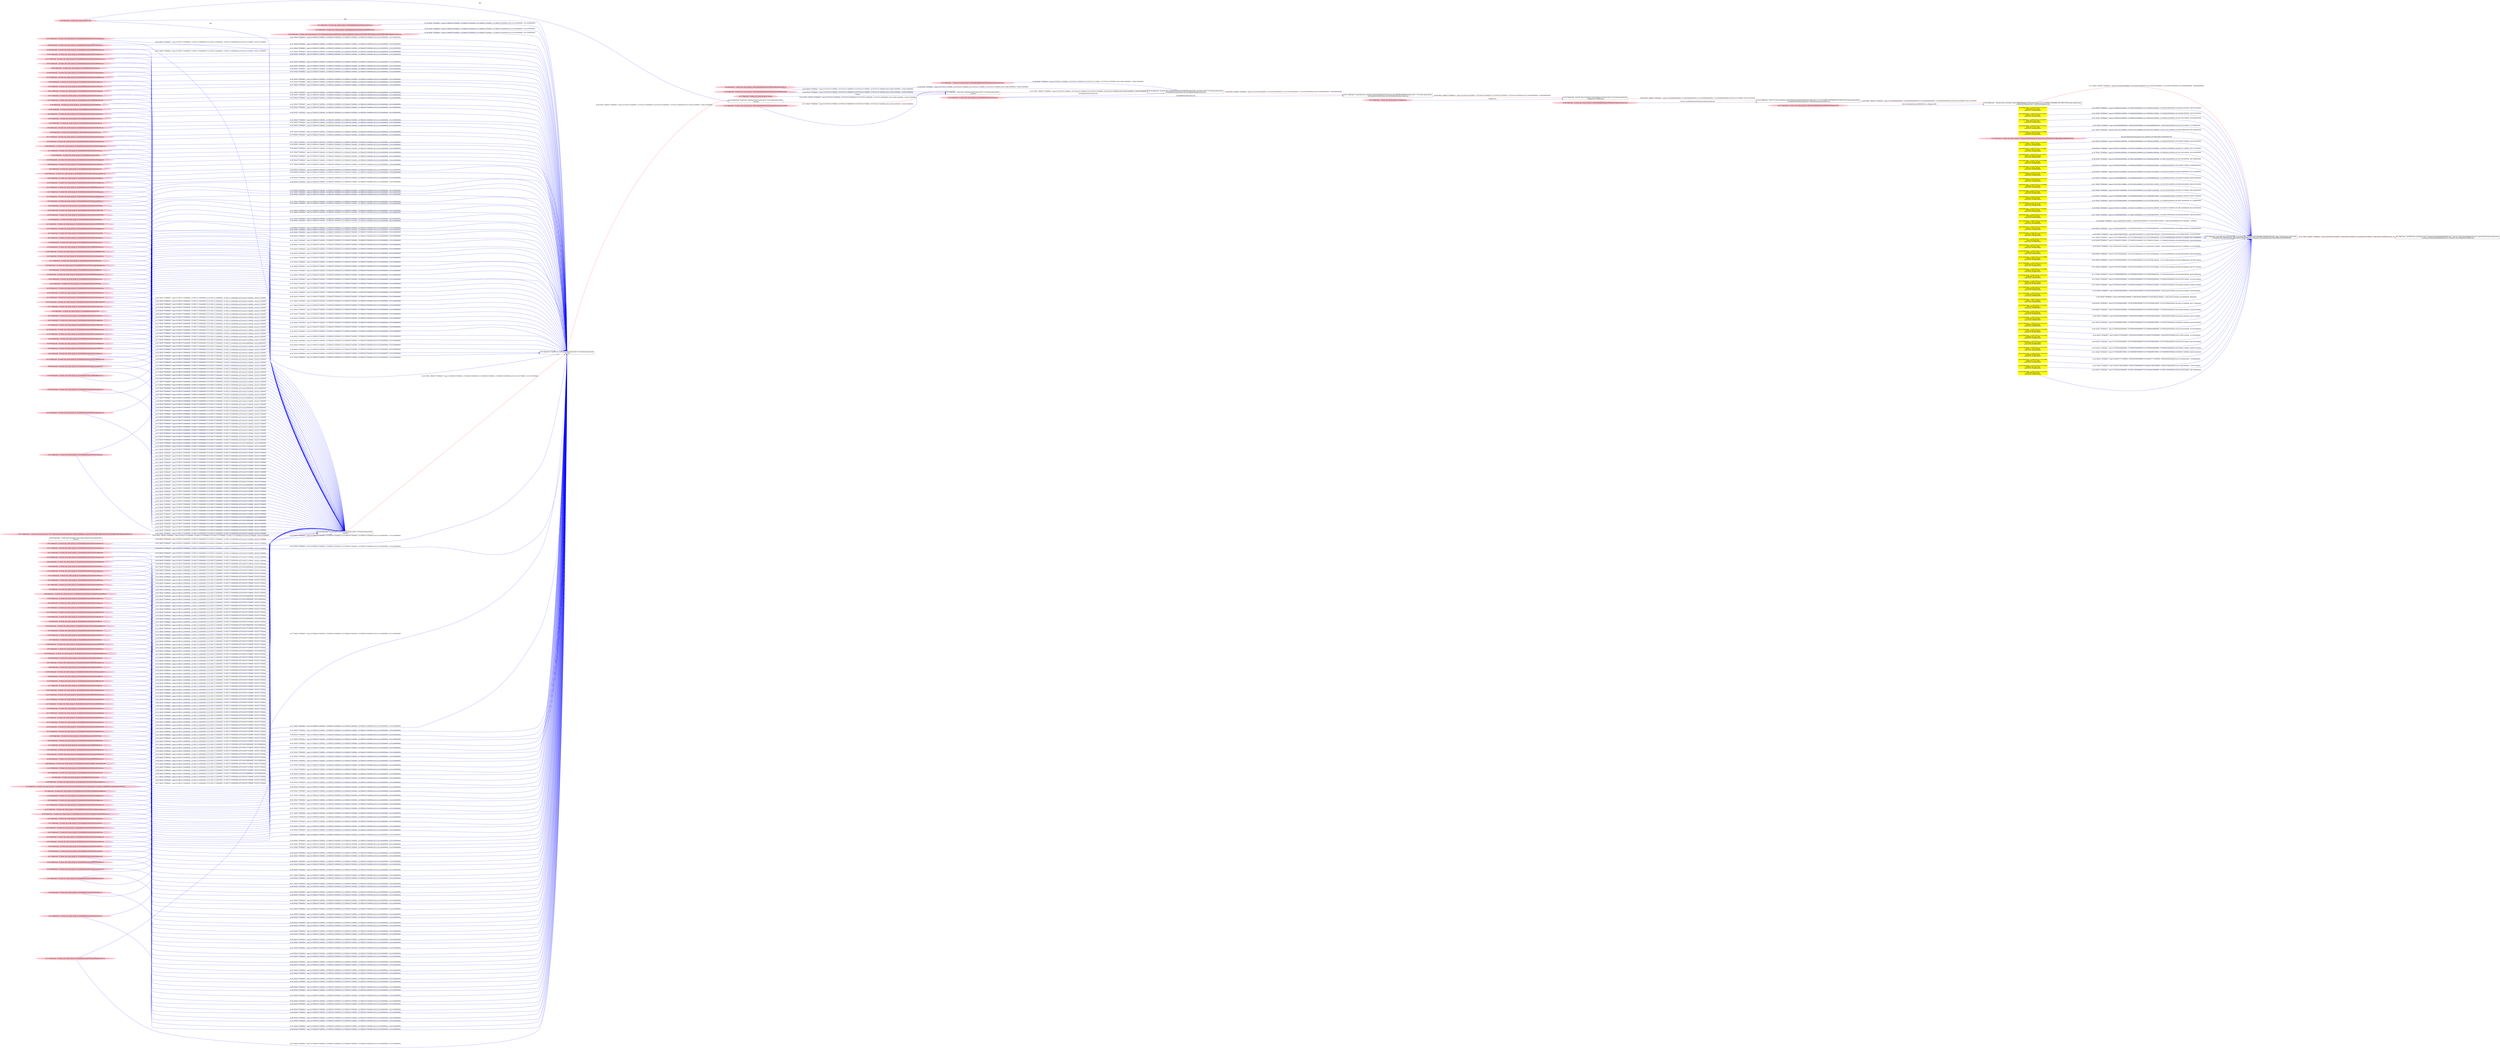 digraph  {
rankdir=LR
"188"[color=pink,label="id:188 HopCount: -10 owner uid: owner group id: /SystemRoot/system32/DRIVERS/bowser.sys ", shape=oval,style=filled];
"35"[color=black,label="id:35 HopCount: -9 pid:0 proc_starttime:0 cmd: owner uid:S-1-5-18 owner group id:null,\n null null", shape=box,style=solid];
"188" -> "35" [id=512,__obj="READ"color=blue,label="id:512 READ **NORMAL**  seqs:[1557868291075000000, 1557868291075000000] T:[1557868291075000000, 1557868291075000000] relT:[155512626000000, 155512626000000]",style=solid];
"22"[color=pink,label="id:22 HopCount: -10 owner uid: owner group id: /SystemRoot/System32/Drivers/Null.SYS ", shape=oval,style=filled];
"48"[color=black,label="id:48 HopCount: -10 pid:0 proc_starttime:0 cmd: owner uid:S-1-5-18 owner group id:null,\n null null", shape=box,style=solid];
"22" -> "48" [id=513,__obj="READ"color=blue,label="id:513 READ **NORMAL**  seqs:[1557861371330000000, 1557861371330000000] T:[1557861371330000000, 1557861371330000000] relT:[162432371000000, 162432371000000]",style=solid];
"161"[color=pink,label="id:161 HopCount: -10 owner uid: owner group id: /SystemRoot/System32/drivers/tcpip.sys ", shape=oval,style=filled];
"161" -> "48" [id=514,__obj="READ"color=blue,label="id:514 READ **NORMAL**  seqs:[1557861371330000000, 1557861371330000000] T:[1557861371330000000, 1557861371330000000] relT:[162432371000000, 162432371000000]",style=solid];
"29"[color=pink,label="id:29 HopCount: -10 owner uid: owner group id: /SystemRoot/System32/drivers/werkernel.sys ", shape=oval,style=filled];
"29" -> "48" [id=515,__obj="READ"color=blue,label="id:515 READ **NORMAL**  seqs:[1557861371330000000, 1557861371330000000] T:[1557861371330000000, 1557861371330000000] relT:[162432371000000, 162432371000000]",style=solid];
"164"[color=pink,label="id:164 HopCount: -10 owner uid: owner group id: /SystemRoot/system32/kd.dll ", shape=oval,style=filled];
"164" -> "48" [id=516,__obj="READ"color=blue,label="id:516 READ **NORMAL**  seqs:[1557861371329000000, 1557861371329000000] T:[1557861371329000000, 1557861371329000000] relT:[162432372000000, 162432372000000]",style=solid];
"189"[color=pink,label="id:189 HopCount: -10 owner uid: owner group id: /SystemRoot/System32/Drivers/Msfs.SYS ", shape=oval,style=filled];
"189" -> "35" [id=517,__obj="READ"color=blue,label="id:517 READ **NORMAL**  seqs:[1557868291075000000, 1557868291075000000] T:[1557868291075000000, 1557868291075000000] relT:[155512626000000, 155512626000000]",style=solid];
"190"[color=pink,label="id:190 HopCount: -10 owner uid: owner group id: /SystemRoot/system32/drivers/NETIO.SYS ", shape=oval,style=filled];
"190" -> "35" [id=518,__obj="READ"color=blue,label="id:518 READ **NORMAL**  seqs:[1557868291075000000, 1557868291075000000] T:[1557868291075000000, 1557868291075000000] relT:[155512626000000, 155512626000000]",style=solid];
"128"[color=pink,label="id:128 HopCount: -10 owner uid: owner group id: /SystemRoot/system32/DRIVERS/rdbss.sys ", shape=oval,style=filled];
"128" -> "48" [id=519,__obj="READ"color=blue,label="id:519 READ **NORMAL**  seqs:[1557861371330000000, 1557861371330000000] T:[1557861371330000000, 1557861371330000000] relT:[162432371000000, 162432371000000]",style=solid];
"135"[color=pink,label="id:135 HopCount: -10 owner uid: owner group id: /SystemRoot/System32/drivers/HIDPARSE.SYS ", shape=oval,style=filled];
"135" -> "48" [id=520,__obj="READ"color=blue,label="id:520 READ **NORMAL**  seqs:[1557861371330000000, 1557861371330000000] T:[1557861371330000000, 1557861371330000000] relT:[162432371000000, 162432371000000]",style=solid];
"134"[color=pink,label="id:134 HopCount: -10 owner uid: owner group id: /SystemRoot/System32/TSDDD.dll ", shape=oval,style=filled];
"134" -> "48" [id=521,__obj="READ"color=blue,label="id:521 READ **NORMAL**  seqs:[1557861371330000000, 1557861371330000000] T:[1557861371330000000, 1557861371330000000] relT:[162432371000000, 162432371000000]",style=solid];
"136"[color=pink,label="id:136 HopCount: -10 owner uid: owner group id: /SystemRoot/System32/drivers/msisadrv.sys ", shape=oval,style=filled];
"136" -> "48" [id=522,__obj="READ"color=blue,label="id:522 READ **NORMAL**  seqs:[1557861371330000000, 1557861371330000000] T:[1557861371330000000, 1557861371330000000] relT:[162432371000000, 162432371000000]",style=solid];
"191"[color=pink,label="id:191 HopCount: -10 owner uid: owner group id: /SystemRoot/system32/drivers/appid.sys ", shape=oval,style=filled];
"191" -> "35" [id=523,__obj="READ"color=blue,label="id:523 READ **NORMAL**  seqs:[1557868291075000000, 1557868291075000000] T:[1557868291075000000, 1557868291075000000] relT:[155512626000000, 155512626000000]",style=solid];
"192"[color=pink,label="id:192 HopCount: -10 owner uid: owner group id: /SystemRoot/System32/drivers/tm.sys ", shape=oval,style=filled];
"192" -> "35" [id=524,__obj="READ"color=blue,label="id:524 READ **NORMAL**  seqs:[1557868291075000000, 1557868291075000000] T:[1557868291075000000, 1557868291075000000] relT:[155512626000000, 155512626000000]",style=solid];
"49"[color=pink,label="id:49 HopCount: -10 owner uid: owner group id: /SystemRoot/System32/win32k.sys ", shape=oval,style=filled];
"49" -> "48" [id=525,__obj="READ"color=blue,label="id:525 READ **NORMAL**  seqs:[1557861371330000000, 1557861371330000000] T:[1557861371330000000, 1557861371330000000] relT:[162432371000000, 162432371000000]",style=solid];
"169"[color=pink,label="id:169 HopCount: -10 owner uid: owner group id: /SystemRoot/System32/drivers/NdisVirtualBus.sys ", shape=oval,style=filled];
"169" -> "48" [id=526,__obj="READ"color=blue,label="id:526 READ **NORMAL**  seqs:[1557861371330000000, 1557861371330000000] T:[1557861371330000000, 1557861371330000000] relT:[162432371000000, 162432371000000]",style=solid];
"52"[color=pink,label="id:52 HopCount: -10 owner uid: owner group id: /SystemRoot/System32/drivers/pci.sys ", shape=oval,style=filled];
"52" -> "48" [id=527,__obj="READ"color=blue,label="id:527 READ **NORMAL**  seqs:[1557861371330000000, 1557861371330000000] T:[1557861371330000000, 1557861371330000000] relT:[162432371000000, 162432371000000]",style=solid];
"193"[color=pink,label="id:193 HopCount: -10 owner uid: owner group id: /SystemRoot/System32/drivers/volmgrx.sys ", shape=oval,style=filled];
"193" -> "35" [id=528,__obj="READ"color=blue,label="id:528 READ **NORMAL**  seqs:[1557868291075000000, 1557868291075000000] T:[1557868291075000000, 1557868291075000000] relT:[155512626000000, 155512626000000]",style=solid];
"194"[color=pink,label="id:194 HopCount: -10 owner uid: owner group id: /SystemRoot/system32/drivers/HTTP.sys ", shape=oval,style=filled];
"194" -> "35" [id=529,__obj="READ"color=blue,label="id:529 READ **NORMAL**  seqs:[1557868291075000000, 1557868291075000000] T:[1557868291075000000, 1557868291075000000] relT:[155512626000000, 155512626000000]",style=solid];
"208"[color=pink,label="id:208 HopCount: -10 owner uid: owner group id: /SystemRoot/System32/drivers/fdc.sys ", shape=oval,style=filled];
"208" -> "48" [id=530,__obj="READ"color=blue,label="id:530 READ **NORMAL**  seqs:[1557861371330000000, 1557861371330000000] T:[1557861371330000000, 1557861371330000000] relT:[162432371000000, 162432371000000]",style=solid];
"137"[color=pink,label="id:137 HopCount: -10 owner uid: owner group id: /SystemRoot/system32/ntoskrnl.exe ", shape=oval,style=filled];
"137" -> "48" [id=531,__obj="READ"color=blue,label="id:531 READ **NORMAL**  seqs:[1557861371329000000, 1557861371329000000] T:[1557861371329000000, 1557861371329000000] relT:[162432372000000, 162432372000000]",style=solid];
"4"[color=pink,label="id:4 HopCount: -10 owner uid: owner group id: /SystemRoot/system32/DRIVERS/perfmon.sys ", shape=oval,style=filled];
"4" -> "48" [id=532,__obj="READ"color=blue,label="id:532 READ **NORMAL**  seqs:[1557861371330000000, 1557861371330000000] T:[1557861371330000000, 1557861371330000000] relT:[162432371000000, 162432371000000]",style=solid];
"138"[color=pink,label="id:138 HopCount: -10 owner uid: owner group id: /SystemRoot/system32/DRIVERS/ahcache.sys ", shape=oval,style=filled];
"138" -> "48" [id=533,__obj="READ"color=blue,label="id:533 READ **NORMAL**  seqs:[1557861371330000000, 1557861371330000000] T:[1557861371330000000, 1557861371330000000] relT:[162432371000000, 162432371000000]",style=solid];
"214"[color=pink,label="id:214 HopCount: -10 owner uid: owner group id: /SystemRoot/system32/drivers/nsiproxy.sys ", shape=oval,style=filled];
"214" -> "48" [id=534,__obj="READ"color=blue,label="id:534 READ **NORMAL**  seqs:[1557861371330000000, 1557861371330000000] T:[1557861371330000000, 1557861371330000000] relT:[162432371000000, 162432371000000]",style=solid];
"195"[color=pink,label="id:195 HopCount: -10 owner uid: owner group id: /SystemRoot/System32/DRIVERS/srv2.sys ", shape=oval,style=filled];
"195" -> "35" [id=535,__obj="READ"color=blue,label="id:535 READ **NORMAL**  seqs:[1557868291075000000, 1557868291075000000] T:[1557868291075000000, 1557868291075000000] relT:[155512626000000, 155512626000000]",style=solid];
"196"[color=pink,label="id:196 HopCount: -10 owner uid: owner group id: /SystemRoot/System32/drivers/msrpc.sys ", shape=oval,style=filled];
"196" -> "35" [id=536,__obj="READ"color=blue,label="id:536 READ **NORMAL**  seqs:[1557868291075000000, 1557868291075000000] T:[1557868291075000000, 1557868291075000000] relT:[155512626000000, 155512626000000]",style=solid];
"69"[color=pink,label="id:69 HopCount: -10 owner uid: owner group id: /SystemRoot/System32/drivers/ntosext.sys ", shape=oval,style=filled];
"69" -> "48" [id=537,__obj="READ"color=blue,label="id:537 READ **NORMAL**  seqs:[1557861371330000000, 1557861371330000000] T:[1557861371330000000, 1557861371330000000] relT:[162432371000000, 162432371000000]",style=solid];
"217"[color=pink,label="id:217 HopCount: -10 owner uid: owner group id: /SystemRoot/System32/drivers/EhStorClass.sys ", shape=oval,style=filled];
"217" -> "48" [id=538,__obj="READ"color=blue,label="id:538 READ **NORMAL**  seqs:[1557861371330000000, 1557861371330000000] T:[1557861371330000000, 1557861371330000000] relT:[162432371000000, 162432371000000]",style=solid];
"167"[color=pink,label="id:167 HopCount: -10 owner uid: owner group id: /SystemRoot/System32/drivers/kbdclass.sys ", shape=oval,style=filled];
"167" -> "48" [id=539,__obj="READ"color=blue,label="id:539 READ **NORMAL**  seqs:[1557861371330000000, 1557861371330000000] T:[1557861371330000000, 1557861371330000000] relT:[162432371000000, 162432371000000]",style=solid];
"38"[color=pink,label="id:38 HopCount: -9 owner uid: owner group id: Idle ", shape=oval,style=filled];
"38" -> "48" [id=540,__obj="FILE_EXEC"color=blue,label="Idle",style=solid];
"197"[color=pink,label="id:197 HopCount: -10 owner uid: owner group id: /SystemRoot/System32/drivers/vmbkmclr.sys ", shape=oval,style=filled];
"197" -> "35" [id=541,__obj="READ"color=blue,label="id:541 READ **NORMAL**  seqs:[1557868291075000000, 1557868291075000000] T:[1557868291075000000, 1557868291075000000] relT:[155512626000000, 155512626000000]",style=solid];
"198"[color=pink,label="id:198 HopCount: -10 owner uid: owner group id: /SystemRoot/system32/drivers/pdc.sys ", shape=oval,style=filled];
"198" -> "35" [id=542,__obj="READ"color=blue,label="id:542 READ **NORMAL**  seqs:[1557868291075000000, 1557868291075000000] T:[1557868291075000000, 1557868291075000000] relT:[155512626000000, 155512626000000]",style=solid];
"171"[color=pink,label="id:171 HopCount: -10 owner uid: owner group id: /SystemRoot/system32/drivers/ndis.sys ", shape=oval,style=filled];
"171" -> "48" [id=543,__obj="READ"color=blue,label="id:543 READ **NORMAL**  seqs:[1557861371330000000, 1557861371330000000] T:[1557861371330000000, 1557861371330000000] relT:[162432371000000, 162432371000000]",style=solid];
"175"[color=pink,label="id:175 HopCount: -10 owner uid: owner group id: /SystemRoot/system32/DRIVERS/TDI.SYS ", shape=oval,style=filled];
"175" -> "48" [id=544,__obj="READ"color=blue,label="id:544 READ **NORMAL**  seqs:[1557861371330000000, 1557861371330000000] T:[1557861371330000000, 1557861371330000000] relT:[162432371000000, 162432371000000]",style=solid];
"145"[color=pink,label="id:145 HopCount: -10 owner uid: owner group id: /SystemRoot/System32/drivers/ks.sys ", shape=oval,style=filled];
"145" -> "48" [id=545,__obj="READ"color=blue,label="id:545 READ **NORMAL**  seqs:[1557861371330000000, 1557861371330000000] T:[1557861371330000000, 1557861371330000000] relT:[162432371000000, 162432371000000]",style=solid];
"177"[color=pink,label="id:177 HopCount: -10 owner uid: owner group id: /SystemRoot/System32/drivers/npsvctrig.sys ", shape=oval,style=filled];
"177" -> "48" [id=546,__obj="READ"color=blue,label="id:546 READ **NORMAL**  seqs:[1557861371330000000, 1557861371330000000] T:[1557861371330000000, 1557861371330000000] relT:[162432371000000, 162432371000000]",style=solid];
"199"[color=pink,label="id:199 HopCount: -10 owner uid: owner group id: /SystemRoot/System32/Drivers/ksecpkg.sys ", shape=oval,style=filled];
"199" -> "35" [id=547,__obj="READ"color=blue,label="id:547 READ **NORMAL**  seqs:[1557868291075000000, 1557868291075000000] T:[1557868291075000000, 1557868291075000000] relT:[155512626000000, 155512626000000]",style=solid];
"200"[color=pink,label="id:200 HopCount: -10 owner uid: owner group id: /SystemRoot/system32/drivers/mslldp.sys ", shape=oval,style=filled];
"200" -> "35" [id=548,__obj="READ"color=blue,label="id:548 READ **NORMAL**  seqs:[1557868291075000000, 1557868291075000000] T:[1557868291075000000, 1557868291075000000] relT:[155512626000000, 155512626000000]",style=solid];
"173"[color=pink,label="id:173 HopCount: -10 owner uid: owner group id: /SystemRoot/System32/drivers/WMILIB.SYS ", shape=oval,style=filled];
"173" -> "48" [id=549,__obj="READ"color=blue,label="id:549 READ **NORMAL**  seqs:[1557861371330000000, 1557861371330000000] T:[1557861371330000000, 1557861371330000000] relT:[162432371000000, 162432371000000]",style=solid];
"183"[color=pink,label="id:183 HopCount: -10 owner uid: owner group id: /SystemRoot/system32/drivers/WDFLDR.SYS ", shape=oval,style=filled];
"183" -> "48" [id=550,__obj="READ"color=blue,label="id:550 READ **NORMAL**  seqs:[1557861371330000000, 1557861371330000000] T:[1557861371330000000, 1557861371330000000] relT:[162432371000000, 162432371000000]",style=solid];
"148"[color=pink,label="id:148 HopCount: -10 owner uid: owner group id: /SystemRoot/System32/drivers/cng.sys ", shape=oval,style=filled];
"148" -> "48" [id=551,__obj="READ"color=blue,label="id:551 READ **NORMAL**  seqs:[1557861371330000000, 1557861371330000000] T:[1557861371330000000, 1557861371330000000] relT:[162432371000000, 162432371000000]",style=solid];
"13"[color=pink,label="id:13 HopCount: -10 owner uid: owner group id: /SystemRoot/system32/drivers/storqosflt.sys ", shape=oval,style=filled];
"13" -> "48" [id=552,__obj="READ"color=blue,label="id:552 READ **NORMAL**  seqs:[1557861371333000000, 1557861371333000000] T:[1557861371333000000, 1557861371333000000] relT:[162432368000000, 162432368000000]",style=solid];
"201"[color=pink,label="id:201 HopCount: -10 owner uid: owner group id: /SystemRoot/system32/drivers/csc.sys ", shape=oval,style=filled];
"201" -> "35" [id=553,__obj="READ"color=blue,label="id:553 READ **NORMAL**  seqs:[1557868291075000000, 1557868291075000000] T:[1557868291075000000, 1557868291075000000] relT:[155512626000000, 155512626000000]",style=solid];
"202"[color=pink,label="id:202 HopCount: -10 owner uid: owner group id: /SystemRoot/System32/drivers/Rtnic64.sys ", shape=oval,style=filled];
"202" -> "35" [id=554,__obj="READ"color=blue,label="id:554 READ **NORMAL**  seqs:[1557868291075000000, 1557868291075000000] T:[1557868291075000000, 1557868291075000000] relT:[155512626000000, 155512626000000]",style=solid];
"179"[color=pink,label="id:179 HopCount: -10 owner uid: owner group id: /SystemRoot/system32/drivers/wcifs.sys ", shape=oval,style=filled];
"179" -> "48" [id=555,__obj="READ"color=blue,label="id:555 READ **NORMAL**  seqs:[1557861371333000000, 1557861371333000000] T:[1557861371333000000, 1557861371333000000] relT:[162432368000000, 162432368000000]",style=solid];
"26"[color=pink,label="id:26 HopCount: -10 owner uid: owner group id: /SystemRoot/System32/Drivers/Beep.SYS ", shape=oval,style=filled];
"26" -> "48" [id=556,__obj="READ"color=blue,label="id:556 READ **NORMAL**  seqs:[1557861371330000000, 1557861371330000000] T:[1557861371330000000, 1557861371330000000] relT:[162432371000000, 162432371000000]",style=solid];
"189" -> "48" [id=557,__obj="READ"color=blue,label="id:557 READ **NORMAL**  seqs:[1557861371330000000, 1557861371330000000] T:[1557861371330000000, 1557861371330000000] relT:[162432371000000, 162432371000000]",style=solid];
"203"[color=pink,label="id:203 HopCount: -10 owner uid: owner group id: /SystemRoot/System32/drivers/pcw.sys ", shape=oval,style=filled];
"203" -> "35" [id=558,__obj="READ"color=blue,label="id:558 READ **NORMAL**  seqs:[1557868291075000000, 1557868291075000000] T:[1557868291075000000, 1557868291075000000] relT:[155512626000000, 155512626000000]",style=solid];
"204"[color=pink,label="id:204 HopCount: -10 owner uid: owner group id: /SystemRoot/System32/drivers/intelpep.sys ", shape=oval,style=filled];
"204" -> "35" [id=559,__obj="READ"color=blue,label="id:559 READ **NORMAL**  seqs:[1557868291075000000, 1557868291075000000] T:[1557868291075000000, 1557868291075000000] relT:[155512626000000, 155512626000000]",style=solid];
"125"[color=pink,label="id:125 HopCount: -10 owner uid: owner group id: /SystemRoot/System32/drivers/dxgmms2.sys ", shape=oval,style=filled];
"125" -> "48" [id=560,__obj="READ"color=blue,label="id:560 READ **NORMAL**  seqs:[1557861371330000000, 1557861371330000000] T:[1557861371330000000, 1557861371330000000] relT:[162432371000000, 162432371000000]",style=solid];
"89"[color=pink,label="id:89 HopCount: -10 owner uid: owner group id: /SystemRoot/system32/drivers/rspndr.sys ", shape=oval,style=filled];
"89" -> "48" [id=561,__obj="READ"color=blue,label="id:561 READ **NORMAL**  seqs:[1557861371333000000, 1557861371333000000] T:[1557861371333000000, 1557861371333000000] relT:[162432368000000, 162432368000000]",style=solid];
"108"[color=pink,label="id:108 HopCount: -10 owner uid: owner group id: /SystemRoot/System32/drivers/spaceport.sys ", shape=oval,style=filled];
"108" -> "48" [id=562,__obj="READ"color=blue,label="id:562 READ **NORMAL**  seqs:[1557861371330000000, 1557861371330000000] T:[1557861371330000000, 1557861371330000000] relT:[162432371000000, 162432371000000]",style=solid];
"187"[color=pink,label="id:187 HopCount: -10 owner uid: owner group id: /SystemRoot/System32/Drivers/mup.sys ", shape=oval,style=filled];
"187" -> "48" [id=563,__obj="READ"color=blue,label="id:563 READ **NORMAL**  seqs:[1557861371330000000, 1557861371330000000] T:[1557861371330000000, 1557861371330000000] relT:[162432371000000, 162432371000000]",style=solid];
"119"[color=pink,label="id:119 HopCount: -10 owner uid: owner group id: /SystemRoot/system32/drivers/netbios.sys ", shape=oval,style=filled];
"119" -> "48" [id=564,__obj="READ"color=blue,label="id:564 READ **NORMAL**  seqs:[1557861371330000000, 1557861371330000000] T:[1557861371330000000, 1557861371330000000] relT:[162432371000000, 162432371000000]",style=solid];
"205"[color=pink,label="id:205 HopCount: -10 owner uid: owner group id: /SystemRoot/system32/hal.dll ", shape=oval,style=filled];
"205" -> "35" [id=565,__obj="READ"color=blue,label="id:565 READ **NORMAL**  seqs:[1557868291075000000, 1557868291075000000] T:[1557868291075000000, 1557868291075000000] relT:[155512626000000, 155512626000000]",style=solid];
"206"[color=pink,label="id:206 HopCount: -10 owner uid: owner group id: /SystemRoot/System32/drivers/partmgr.sys ", shape=oval,style=filled];
"206" -> "35" [id=566,__obj="READ"color=blue,label="id:566 READ **NORMAL**  seqs:[1557868291075000000, 1557868291075000000] T:[1557868291075000000, 1557868291075000000] relT:[155512626000000, 155512626000000]",style=solid];
"59"[color=pink,label="id:59 HopCount: -10 owner uid: owner group id: /SystemRoot/system32/PSHED.dll ", shape=oval,style=filled];
"59" -> "48" [id=567,__obj="READ"color=blue,label="id:567 READ **NORMAL**  seqs:[1557861371330000000, 1557861371330000000] T:[1557861371330000000, 1557861371330000000] relT:[162432371000000, 162432371000000]",style=solid];
"168"[color=pink,label="id:168 HopCount: -10 owner uid: owner group id: /SystemRoot/system32/drivers/bam.sys ", shape=oval,style=filled];
"168" -> "48" [id=568,__obj="READ"color=blue,label="id:568 READ **NORMAL**  seqs:[1557861371330000000, 1557861371330000000] T:[1557861371330000000, 1557861371330000000] relT:[162432371000000, 162432371000000]",style=solid];
"153"[color=black,label="id:153 HopCount: -4 pid:472 proc_starttime:0 cmd:winlogon.exe owner uid:S-1-5-18 owner group id:null,\n winlogon.exe winlogon.exe", shape=box,style=solid];
"151"[color=black,label="id:151 HopCount: -3 pid:7132 proc_starttime:0 cmd:C:\Windows\system32\userinit.exe owner uid:S-1-5-21-231540947-922634896-4161786520-1004 owner group id:null,\n C:/Windows/system32/userinit.exe C:/Windows/system32/userinit.exe", shape=box,style=solid];
"153" -> "151" [id=569,__obj="PROC_CREATE"color=red,label="id:569 PROC_CREATE **NORMAL**  seqs:[1557940389444000000, 1557940389444000000] T:[1557940389444000000, 1557940389444000000] relT:[83414257000000, 83414257000000]",style=solid];
"30"[color=pink,label="id:30 HopCount: -10 owner uid: owner group id: /SystemRoot/System32/Drivers/dump_dumpfve.sys ", shape=oval,style=filled];
"30" -> "48" [id=570,__obj="READ"color=blue,label="id:570 READ **NORMAL**  seqs:[1557861371330000000, 1557861371330000000] T:[1557861371330000000, 1557861371330000000] relT:[162432371000000, 162432371000000]",style=solid];
"121"[color=pink,label="id:121 HopCount: -10 owner uid: owner group id: /SystemRoot/system32/drivers/mmcss.sys ", shape=oval,style=filled];
"121" -> "48" [id=571,__obj="READ"color=blue,label="id:571 READ **NORMAL**  seqs:[1557861371333000000, 1557861371333000000] T:[1557861371333000000, 1557861371333000000] relT:[162432368000000, 162432368000000]",style=solid];
"207"[color=pink,label="id:207 HopCount: -10 owner uid: owner group id: /SystemRoot/System32/drivers/intelppm.sys ", shape=oval,style=filled];
"207" -> "35" [id=572,__obj="READ"color=blue,label="id:572 READ **NORMAL**  seqs:[1557868291075000000, 1557868291075000000] T:[1557868291075000000, 1557868291075000000] relT:[155512626000000, 155512626000000]",style=solid];
"208" -> "35" [id=573,__obj="READ"color=blue,label="id:573 READ **NORMAL**  seqs:[1557868291075000000, 1557868291075000000] T:[1557868291075000000, 1557868291075000000] relT:[155512626000000, 155512626000000]",style=solid];
"199" -> "48" [id=574,__obj="READ"color=blue,label="id:574 READ **NORMAL**  seqs:[1557861371330000000, 1557861371330000000] T:[1557861371330000000, 1557861371330000000] relT:[162432371000000, 162432371000000]",style=solid];
"47"[color=pink,label="id:47 HopCount: -10 owner uid: owner group id: /SystemRoot/System32/drivers/CLFS.SYS ", shape=oval,style=filled];
"47" -> "48" [id=575,__obj="READ"color=blue,label="id:575 READ **NORMAL**  seqs:[1557861371330000000, 1557861371330000000] T:[1557861371330000000, 1557861371330000000] relT:[162432371000000, 162432371000000]",style=solid];
"209"[color=pink,label="id:209 HopCount: -4 owner uid: owner group id: /Device/HarddiskVolume2/Windows/system32/userinit.exe ", shape=oval,style=filled];
"209" -> "151" [id=576,__obj="FILE_EXEC"color=blue,label="\Device\HarddiskVolume2\Windows\system32\userinit.exe",style=solid];
"34"[color=pink,label="id:34 HopCount: -10 owner uid: owner group id: /SystemRoot/System32/drivers/gpuenergydrv.sys ", shape=oval,style=filled];
"34" -> "48" [id=577,__obj="READ"color=blue,label="id:577 READ **NORMAL**  seqs:[1557861371330000000, 1557861371330000000] T:[1557861371330000000, 1557861371330000000] relT:[162432371000000, 162432371000000]",style=solid];
"50"[color=pink,label="id:50 HopCount: -10 owner uid: owner group id: /SystemRoot/System32/win32kfull.sys ", shape=oval,style=filled];
"50" -> "48" [id=578,__obj="READ"color=blue,label="id:578 READ **NORMAL**  seqs:[1557861371330000000, 1557861371330000000] T:[1557861371330000000, 1557861371330000000] relT:[162432371000000, 162432371000000]",style=solid];
"210"[color=pink,label="id:210 HopCount: -10 owner uid: owner group id: /SystemRoot/System32/drivers/HIDCLASS.SYS ", shape=oval,style=filled];
"210" -> "35" [id=579,__obj="READ"color=blue,label="id:579 READ **NORMAL**  seqs:[1557868291075000000, 1557868291075000000] T:[1557868291075000000, 1557868291075000000] relT:[155512626000000, 155512626000000]",style=solid];
"211"[color=pink,label="id:211 HopCount: -10 owner uid: owner group id: /SystemRoot/System32/drivers/condrv.sys ", shape=oval,style=filled];
"211" -> "35" [id=580,__obj="READ"color=blue,label="id:580 READ **NORMAL**  seqs:[1557868291075000000, 1557868291075000000] T:[1557868291075000000, 1557868291075000000] relT:[155512626000000, 155512626000000]",style=solid];
"45"[color=pink,label="id:45 HopCount: -10 owner uid: owner group id: /SystemRoot/System32/drivers/mpsdrv.sys ", shape=oval,style=filled];
"45" -> "48" [id=581,__obj="READ"color=blue,label="id:581 READ **NORMAL**  seqs:[1557861371333000000, 1557861371333000000] T:[1557861371333000000, 1557861371333000000] relT:[162432368000000, 162432368000000]",style=solid];
"56"[color=pink,label="id:56 HopCount: -10 owner uid: owner group id: /SystemRoot/System32/drivers/vdrvroot.sys ", shape=oval,style=filled];
"56" -> "48" [id=582,__obj="READ"color=blue,label="id:582 READ **NORMAL**  seqs:[1557861371330000000, 1557861371330000000] T:[1557861371330000000, 1557861371330000000] relT:[162432371000000, 162432371000000]",style=solid];
"212"[color=black,label="id:212 HopCount: -5 pid:1840 proc_starttime:0 cmd:\SystemRoot\System32\smss.exe 000000f0 00000080 owner uid:S-1-5-18 owner group id:null,\n /SystemRoot/System32/smss.exe /SystemRoot/System32/smss.exe", shape=box,style=solid];
"212" -> "153" [id=583,__obj="PROC_CREATE"color=red,label="id:583 PROC_CREATE **NORMAL**  seqs:[1557870911821000000, 1557870911821000000] T:[1557870911821000000, 1557870911821000000] relT:[152891880000000, 152891880000000]",style=solid];
"71"[color=pink,label="id:71 HopCount: -10 owner uid: owner group id: /SystemRoot/System32/drivers/serial.sys ", shape=oval,style=filled];
"71" -> "48" [id=584,__obj="READ"color=blue,label="id:584 READ **NORMAL**  seqs:[1557861371330000000, 1557861371330000000] T:[1557861371330000000, 1557861371330000000] relT:[162432371000000, 162432371000000]",style=solid];
"90"[color=pink,label="id:90 HopCount: -10 owner uid: owner group id: /SystemRoot/System32/drivers/volume.sys ", shape=oval,style=filled];
"90" -> "48" [id=585,__obj="READ"color=blue,label="id:585 READ **NORMAL**  seqs:[1557861371330000000, 1557861371330000000] T:[1557861371330000000, 1557861371330000000] relT:[162432371000000, 162432371000000]",style=solid];
"213"[color=pink,label="id:213 HopCount: -10 owner uid: owner group id: /SystemRoot/system32/DRIVERS/sysmon.sys ", shape=oval,style=filled];
"213" -> "35" [id=586,__obj="READ"color=blue,label="id:586 READ **NORMAL**  seqs:[1557868291075000000, 1557868291075000000] T:[1557868291075000000, 1557868291075000000] relT:[155512626000000, 155512626000000]",style=solid];
"214" -> "35" [id=587,__obj="READ"color=blue,label="id:587 READ **NORMAL**  seqs:[1557868291075000000, 1557868291075000000] T:[1557868291075000000, 1557868291075000000] relT:[155512626000000, 155512626000000]",style=solid];
"67"[color=pink,label="id:67 HopCount: -10 owner uid: owner group id: /SystemRoot/System32/drivers/intelide.sys ", shape=oval,style=filled];
"67" -> "48" [id=588,__obj="READ"color=blue,label="id:588 READ **NORMAL**  seqs:[1557861371330000000, 1557861371330000000] T:[1557861371330000000, 1557861371330000000] relT:[162432371000000, 162432371000000]",style=solid];
"74"[color=pink,label="id:74 HopCount: -10 owner uid: owner group id: /SystemRoot/System32/drivers/USBPORT.SYS ", shape=oval,style=filled];
"74" -> "48" [id=589,__obj="READ"color=blue,label="id:589 READ **NORMAL**  seqs:[1557861371330000000, 1557861371330000000] T:[1557861371330000000, 1557861371330000000] relT:[162432371000000, 162432371000000]",style=solid];
"215"[color=pink,label="id:215 HopCount: -5 owner uid: owner group id: winlogon.exe ", shape=oval,style=filled];
"215" -> "153" [id=590,__obj="FILE_EXEC"color=blue,label="winlogon.exe",style=solid];
"53"[color=pink,label="id:53 HopCount: -10 owner uid: owner group id: /SystemRoot/System32/drivers/ksecdd.sys ", shape=oval,style=filled];
"53" -> "48" [id=591,__obj="READ"color=blue,label="id:591 READ **NORMAL**  seqs:[1557861371330000000, 1557861371330000000] T:[1557861371330000000, 1557861371330000000] relT:[162432371000000, 162432371000000]",style=solid];
"216"[color=pink,label="id:216 HopCount: -10 owner uid: owner group id: /SystemRoot/System32/drivers/mouclass.sys ", shape=oval,style=filled];
"216" -> "35" [id=592,__obj="READ"color=blue,label="id:592 READ **NORMAL**  seqs:[1557868291075000000, 1557868291075000000] T:[1557868291075000000, 1557868291075000000] relT:[155512626000000, 155512626000000]",style=solid];
"217" -> "35" [id=593,__obj="READ"color=blue,label="id:593 READ **NORMAL**  seqs:[1557868291075000000, 1557868291075000000] T:[1557868291075000000, 1557868291075000000] relT:[155512626000000, 155512626000000]",style=solid];
"218"[color=black,label="id:218 HopCount: -6 pid:352 proc_starttime:0 cmd:\SystemRoot\System32\smss.exe owner uid:S-1-5-18 owner group id:null,\n /SystemRoot/System32/smss.exe /SystemRoot/System32/smss.exe", shape=box,style=solid];
"218" -> "212" [id=594,__obj="PROC_CREATE"color=red,label="id:594 PROC_CREATE **NORMAL**  seqs:[1557870911605000000, 1557870911605000000] T:[1557870911605000000, 1557870911605000000] relT:[152892096000000, 152892096000000]",style=solid];
"0"[color=black,label="id:0 HopCount: 0 pid:1440 proc_starttime:0 cmd:\"C:\Program Files (x86)\Microsoft Office\Office15\WINWORD.EXE\" owner uid:null owner group id:null,\n C:/Program Files (x86)/Microsoft Office/Office15/WINWORD.EXE C:/Program Files (x86)/Microsoft Office/Office15/WINWORD.EXE", shape=box,style=solid];
"1"[color=black,label="id:1 HopCount: 1 pid:5924 proc_starttime:0 cmd:\"C:\Program Files\mozilla\firefox\firefox.exe\" -osint -url \"http://www.tdbanknorth.com/\" owner uid:null owner group id:null,\n C:/Program Files/mozilla/firefox/firefox.exe C:/Program Files/mozilla/firefox/firefox.exe", shape=box,style=solid];
"0" -> "1" [id=221,__obj="PROC_CREATE"color=red,label="id:221 PROC_CREATE **NORMAL**  seqs:[1558023803701000000, 1558023803701000000] T:[1558023803701000000, 1558023803701000000] relT:[0, 0]",style=solid];
"70"[color=pink,label="id:70 HopCount: -10 owner uid: owner group id: /SystemRoot/system32/CI.dll ", shape=oval,style=filled];
"70" -> "48" [id=222,__obj="READ"color=blue,label="id:222 READ **NORMAL**  seqs:[1557861371330000000, 1557861371330000000] T:[1557861371330000000, 1557861371330000000] relT:[162432371000000, 162432371000000]",style=solid];
"79"[color=pink,label="id:79 HopCount: -10 owner uid: owner group id: /SystemRoot/System32/drivers/USBD.SYS ", shape=oval,style=filled];
"79" -> "48" [id=223,__obj="READ"color=blue,label="id:223 READ **NORMAL**  seqs:[1557861371330000000, 1557861371330000000] T:[1557861371330000000, 1557861371330000000] relT:[162432371000000, 162432371000000]",style=solid];
"87"[color=pink,label="id:87 HopCount: -10 owner uid: owner group id: /SystemRoot/System32/drivers/kdnic.sys ", shape=oval,style=filled];
"87" -> "48" [id=224,__obj="READ"color=blue,label="id:224 READ **NORMAL**  seqs:[1557861371330000000, 1557861371330000000] T:[1557861371330000000, 1557861371330000000] relT:[162432371000000, 162432371000000]",style=solid];
"207" -> "48" [id=225,__obj="READ"color=blue,label="id:225 READ **NORMAL**  seqs:[1557861371330000000, 1557861371330000000] T:[1557861371330000000, 1557861371330000000] relT:[162432371000000, 162432371000000]",style=solid];
"182"[color=pink,label="id:182 HopCount: -10 owner uid: owner group id: /SystemRoot/System32/drivers/cmimcext.sys ", shape=oval,style=filled];
"182" -> "48" [id=226,__obj="READ"color=blue,label="id:226 READ **NORMAL**  seqs:[1557861371330000000, 1557861371330000000] T:[1557861371330000000, 1557861371330000000] relT:[162432371000000, 162432371000000]",style=solid];
"219"[color=pink,label="id:219 HopCount: -10 owner uid: owner group id: /SystemRoot/System32/drivers/ataport.SYS ", shape=oval,style=filled];
"219" -> "35" [id=227,__obj="READ"color=blue,label="id:227 READ **NORMAL**  seqs:[1557868291075000000, 1557868291075000000] T:[1557868291075000000, 1557868291075000000] relT:[155512626000000, 155512626000000]",style=solid];
"2"[color=pink,label="id:2 HopCount: -10 owner uid: owner group id: /SystemRoot/System32/win32kbase.sys ", shape=oval,style=filled];
"2" -> "35" [id=228,__obj="READ"color=blue,label="id:228 READ **NORMAL**  seqs:[1557868291075000000, 1557868291075000000] T:[1557868291075000000, 1557868291075000000] relT:[155512626000000, 155512626000000]",style=solid];
"88"[color=pink,label="id:88 HopCount: -10 owner uid: owner group id: /SystemRoot/system32/drivers/WindowsTrustedRT.sys ", shape=oval,style=filled];
"88" -> "48" [id=229,__obj="READ"color=blue,label="id:229 READ **NORMAL**  seqs:[1557861371330000000, 1557861371330000000] T:[1557861371330000000, 1557861371330000000] relT:[162432371000000, 162432371000000]",style=solid];
"98"[color=pink,label="id:98 HopCount: -10 owner uid: owner group id: /SystemRoot/System32/drivers/CLASSPNP.SYS ", shape=oval,style=filled];
"98" -> "48" [id=230,__obj="READ"color=blue,label="id:230 READ **NORMAL**  seqs:[1557861371330000000, 1557861371330000000] T:[1557861371330000000, 1557861371330000000] relT:[162432371000000, 162432371000000]",style=solid];
"220"[color=pink,label="id:220 HopCount: -6 owner uid: owner group id: /SystemRoot/System32/smss.exe ", shape=oval,style=filled];
"220" -> "212" [id=231,__obj="FILE_EXEC"color=blue,label="\SystemRoot\System32\smss.exe",style=solid];
"91"[color=pink,label="id:91 HopCount: -10 owner uid: owner group id: /SystemRoot/system32/DRIVERS/regmon.sys ", shape=oval,style=filled];
"91" -> "48" [id=232,__obj="READ"color=blue,label="id:232 READ **NORMAL**  seqs:[1557861371330000000, 1557861371330000000] T:[1557861371330000000, 1557861371330000000] relT:[162432371000000, 162432371000000]",style=solid];
"73"[color=pink,label="id:73 HopCount: -10 owner uid: owner group id: /SystemRoot/system32/drivers/wd/WdFilter.sys ", shape=oval,style=filled];
"73" -> "48" [id=233,__obj="READ"color=blue,label="id:233 READ **NORMAL**  seqs:[1557861371330000000, 1557861371330000000] T:[1557861371330000000, 1557861371330000000] relT:[162432371000000, 162432371000000]",style=solid];
"3"[color=pink,label="id:3 HopCount: -10 owner uid: owner group id: /SystemRoot/system32/drivers/Wdf01000.sys ", shape=oval,style=filled];
"3" -> "35" [id=234,__obj="READ"color=blue,label="id:234 READ **NORMAL**  seqs:[1557868291075000000, 1557868291075000000] T:[1557868291075000000, 1557868291075000000] relT:[155512626000000, 155512626000000]",style=solid];
"4" -> "35" [id=235,__obj="READ"color=blue,label="id:235 READ **NORMAL**  seqs:[1557868291075000000, 1557868291075000000] T:[1557868291075000000, 1557868291075000000] relT:[155512626000000, 155512626000000]",style=solid];
"94"[color=pink,label="id:94 HopCount: -10 owner uid: owner group id: /SystemRoot/System32/drivers/fileinfo.sys ", shape=oval,style=filled];
"94" -> "48" [id=236,__obj="READ"color=blue,label="id:236 READ **NORMAL**  seqs:[1557861371330000000, 1557861371330000000] T:[1557861371330000000, 1557861371330000000] relT:[162432371000000, 162432371000000]",style=solid];
"5"[color=black,label="id:5 HopCount: -7 pid:4 proc_starttime:0 cmd: owner uid:S-1-5-18 owner group id:null,\n null null", shape=box,style=solid];
"5" -> "218" [id=237,__obj="PROC_CREATE"color=red,label="id:237 PROC_CREATE **NORMAL**  seqs:[1557870321477000000, 1557870321477000000] T:[1557870321477000000, 1557870321477000000] relT:[153482224000000, 153482224000000]",style=solid];
"85"[color=pink,label="id:85 HopCount: -10 owner uid: owner group id: /SystemRoot/System32/drivers/FLTMGR.SYS ", shape=oval,style=filled];
"85" -> "48" [id=238,__obj="READ"color=blue,label="id:238 READ **NORMAL**  seqs:[1557861371330000000, 1557861371330000000] T:[1557861371330000000, 1557861371330000000] relT:[162432371000000, 162432371000000]",style=solid];
"220" -> "218" [id=239,__obj="FILE_EXEC"color=blue,label="\SystemRoot\System32\smss.exe",style=solid];
"6"[color=pink,label="id:6 HopCount: -10 owner uid: owner group id: /SystemRoot/System32/cdd.dll ", shape=oval,style=filled];
"6" -> "35" [id=240,__obj="READ"color=blue,label="id:240 READ **NORMAL**  seqs:[1557868291075000000, 1557868291075000000] T:[1557868291075000000, 1557868291075000000] relT:[155512626000000, 155512626000000]",style=solid];
"7"[color=pink,label="id:7 HopCount: -10 owner uid: owner group id: /SystemRoot/system32/drivers/SleepStudyHelper.sys ", shape=oval,style=filled];
"7" -> "35" [id=241,__obj="READ"color=blue,label="id:241 READ **NORMAL**  seqs:[1557868291075000000, 1557868291075000000] T:[1557868291075000000, 1557868291075000000] relT:[155512626000000, 155512626000000]",style=solid];
"107"[color=pink,label="id:107 HopCount: -10 owner uid: owner group id: /SystemRoot/System32/Drivers/dump_dumpata.sys ", shape=oval,style=filled];
"107" -> "48" [id=242,__obj="READ"color=blue,label="id:242 READ **NORMAL**  seqs:[1557861371330000000, 1557861371330000000] T:[1557861371330000000, 1557861371330000000] relT:[162432371000000, 162432371000000]",style=solid];
"93"[color=pink,label="id:93 HopCount: -10 owner uid: owner group id: /SystemRoot/System32/Drivers/acpiex.sys ", shape=oval,style=filled];
"93" -> "48" [id=243,__obj="READ"color=blue,label="id:243 READ **NORMAL**  seqs:[1557861371330000000, 1557861371330000000] T:[1557861371330000000, 1557861371330000000] relT:[162432371000000, 162432371000000]",style=solid];
"8"[color=pink,label="id:8 HopCount: -7 owner uid: owner group id: /Device/HarddiskVolume2/Windows/System32/ntdll.dll ", shape=oval,style=filled];
"8" -> "218" [id=244,__obj="READ"color=blue,label="id:244 READ **NORMAL**  seqs:[1557870321477000000, 1557870321477000000] T:[1557870321477000000, 1557870321477000000] relT:[153482224000000, 153482224000000]",style=solid];
"9"[color=pink,label="id:9 HopCount: -10 owner uid: owner group id: /SystemRoot/system32/drivers/cldflt.sys ", shape=oval,style=filled];
"9" -> "35" [id=245,__obj="READ"color=blue,label="id:245 READ **NORMAL**  seqs:[1557868291075000000, 1557868291075000000] T:[1557868291075000000, 1557868291075000000] relT:[155512626000000, 155512626000000]",style=solid];
"10"[color=pink,label="id:10 HopCount: -10 owner uid: owner group id: /SystemRoot/system32/drivers/afd.sys ", shape=oval,style=filled];
"10" -> "35" [id=246,__obj="READ"color=blue,label="id:246 READ **NORMAL**  seqs:[1557868291075000000, 1557868291075000000] T:[1557868291075000000, 1557868291075000000] relT:[155512626000000, 155512626000000]",style=solid];
"109"[color=pink,label="id:109 HopCount: -10 owner uid: owner group id: /SystemRoot/system32/drivers/lltdio.sys ", shape=oval,style=filled];
"109" -> "48" [id=247,__obj="READ"color=blue,label="id:247 READ **NORMAL**  seqs:[1557861371333000000, 1557861371333000000] T:[1557861371333000000, 1557861371333000000] relT:[162432368000000, 162432368000000]",style=solid];
"96"[color=pink,label="id:96 HopCount: -10 owner uid: owner group id: /SystemRoot/System32/drivers/vwififlt.sys ", shape=oval,style=filled];
"96" -> "48" [id=248,__obj="READ"color=blue,label="id:248 READ **NORMAL**  seqs:[1557861371330000000, 1557861371330000000] T:[1557861371330000000, 1557861371330000000] relT:[162432371000000, 162432371000000]",style=solid];
"11"[color=pink,label="id:11 HopCount: -7 owner uid: owner group id: /Device/HarddiskVolume2/Windows/System32/smss.exe ", shape=oval,style=filled];
"11" -> "218" [id=249,__obj="READ"color=blue,label="id:249 READ **NORMAL**  seqs:[1557870321477000000, 1557870321477000000] T:[1557870321477000000, 1557870321477000000] relT:[153482224000000, 153482224000000]",style=solid];
"12"[color=pink,label="id:12 HopCount: -10 owner uid: owner group id: /SystemRoot/System32/drivers/cdrom.sys ", shape=oval,style=filled];
"12" -> "35" [id=250,__obj="READ"color=blue,label="id:250 READ **NORMAL**  seqs:[1557868291075000000, 1557868291075000000] T:[1557868291075000000, 1557868291075000000] relT:[155512626000000, 155512626000000]",style=solid];
"13" -> "35" [id=251,__obj="READ"color=blue,label="id:251 READ **NORMAL**  seqs:[1557868291075000000, 1557868291075000000] T:[1557868291075000000, 1557868291075000000] relT:[155512626000000, 155512626000000]",style=solid];
"14"[color=black,label="id:14 HopCount: -8 pid:0 proc_starttime:0 cmd: owner uid:S-1-5-18 owner group id:null,\n null null", shape=box,style=solid];
"14" -> "5" [id=252,__obj="PROC_CREATE"color=red,label="id:252 PROC_CREATE **NORMAL**  seqs:[1557870321476000000, 1557870321476000000] T:[1557870321476000000, 1557870321476000000] relT:[153482225000000, 153482225000000]",style=solid];
"39"[color=yellow,label="id:39 HopCount: -2 srcIP:128.55.12.55:51227\ndstIP:216.27.67.76:80\ntype:SOCK_ESTABLISHED ", shape=box,style=filled];
"39" -> "0" [id=253,__obj="READ"color=blue,label="id:253 READ **NORMAL**  seqs:[1557958859291000000, 1557958972004000000] T:[1557958859291000000, 1557958972004000000] relT:[64944410000000, 64831697000000]",style=solid];
"16"[color=yellow,label="id:16 HopCount: -2 srcIP:128.55.12.55:51670\ndstIP:81.216.70.132:80\ntype:SOCK_ESTABLISHED ", shape=box,style=filled];
"16" -> "0" [id=254,__obj="READ"color=blue,label="id:254 READ **NORMAL**  seqs:[1557960304072000000, 1557960402004000000] T:[1557960304072000000, 1557960402004000000] relT:[63499629000000, 63401697000000]",style=solid];
"17"[color=yellow,label="id:17 HopCount: -2 srcIP:128.55.12.55:52077\ndstIP:208.76.80.74:80\ntype:SOCK_ESTABLISHED ", shape=box,style=filled];
"17" -> "0" [id=255,__obj="READ"color=blue,label="id:255 READ **NORMAL**  seqs:[1557965045254000000, 1557965045255000000] T:[1557965045254000000, 1557965045255000000] relT:[58758447000000, 58758446000000]",style=solid];
"18"[color=yellow,label="id:18 HopCount: -2 srcIP:128.55.12.55:53812\ndstIP:216.27.67.76:80\ntype:SOCK_ESTABLISHED ", shape=box,style=filled];
"18" -> "0" [id=256,__obj="READ"color=blue,label="id:256 READ **NORMAL**  seqs:[1558019466069000000, 1558019582003000000] T:[1558019466069000000, 1558019582003000000] relT:[4337632000000, 4221698000000]",style=solid];
"19"[color=yellow,label="id:19 HopCount: -2 srcIP:128.55.12.55:50980\ndstIP:66.230.197.45:80\ntype:SOCK_ESTABLISHED ", shape=box,style=filled];
"19" -> "0" [id=257,__obj="READ"color=blue,label="id:257 READ **NORMAL**  seqs:[1557955729212000000, 1557955729213000000] T:[1557955729212000000, 1557955729213000000] relT:[68074489000000, 68074488000000]",style=solid];
"155"[color=pink,label="id:155 HopCount: -10 owner uid: owner group id: /SystemRoot/system32/DRIVERS/mrxsmb.sys ", shape=oval,style=filled];
"155" -> "48" [id=258,__obj="READ"color=blue,label="id:258 READ **NORMAL**  seqs:[1557861371333000000, 1557861371333000000] T:[1557861371333000000, 1557861371333000000] relT:[162432368000000, 162432368000000]",style=solid];
"113"[color=pink,label="id:113 HopCount: -10 owner uid: owner group id: /SystemRoot/System32/drivers/watchdog.sys ", shape=oval,style=filled];
"113" -> "48" [id=259,__obj="READ"color=blue,label="id:259 READ **NORMAL**  seqs:[1557861371330000000, 1557861371330000000] T:[1557861371330000000, 1557861371330000000] relT:[162432371000000, 162432371000000]",style=solid];
"15"[color=pink,label="id:15 HopCount: -10 owner uid: owner group id: /SystemRoot/system32/DRIVERS/tdx.sys ", shape=oval,style=filled];
"15" -> "35" [id=260,__obj="READ"color=blue,label="id:260 READ **NORMAL**  seqs:[1557868291075000000, 1557868291075000000] T:[1557868291075000000, 1557868291075000000] relT:[155512626000000, 155512626000000]",style=solid];
"21"[color=pink,label="id:21 HopCount: -10 owner uid: owner group id: /SystemRoot/system32/drivers/wd/WdNisDrv.sys ", shape=oval,style=filled];
"21" -> "35" [id=261,__obj="READ"color=blue,label="id:261 READ **NORMAL**  seqs:[1557868291075000000, 1557868291075000000] T:[1557868291075000000, 1557868291075000000] relT:[155512626000000, 155512626000000]",style=solid];
"184"[color=pink,label="id:184 HopCount: -10 owner uid: owner group id: /SystemRoot/System32/drivers/BasicDisplay.sys ", shape=oval,style=filled];
"184" -> "48" [id=262,__obj="READ"color=blue,label="id:262 READ **NORMAL**  seqs:[1557861371330000000, 1557861371330000000] T:[1557861371330000000, 1557861371330000000] relT:[162432371000000, 162432371000000]",style=solid];
"8" -> "5" [id=263,__obj="READ"color=blue,label="id:263 READ **NORMAL**  seqs:[1557870321477000000, 1557870321477000000] T:[1557870321477000000, 1557870321477000000] relT:[153482224000000, 153482224000000]",style=solid];
"33"[color=pink,label="id:33 HopCount: -10 owner uid: owner group id: /SystemRoot/System32/drivers/monitor.sys ", shape=oval,style=filled];
"33" -> "48" [id=264,__obj="READ"color=blue,label="id:264 READ **NORMAL**  seqs:[1557861371330000000, 1557861371330000000] T:[1557861371330000000, 1557861371330000000] relT:[162432371000000, 162432371000000]",style=solid];
"22" -> "35" [id=265,__obj="READ"color=blue,label="id:265 READ **NORMAL**  seqs:[1557868291075000000, 1557868291075000000] T:[1557868291075000000, 1557868291075000000] relT:[155512626000000, 155512626000000]",style=solid];
"23"[color=pink,label="id:23 HopCount: -10 owner uid: owner group id: /SystemRoot/System32/Drivers/crashdmp.sys ", shape=oval,style=filled];
"23" -> "35" [id=266,__obj="READ"color=blue,label="id:266 READ **NORMAL**  seqs:[1557868291075000000, 1557868291075000000] T:[1557868291075000000, 1557868291075000000] relT:[155512626000000, 155512626000000]",style=solid];
"37"[color=pink,label="id:37 HopCount: -10 owner uid: owner group id: /SystemRoot/System32/drivers/pacer.sys ", shape=oval,style=filled];
"37" -> "48" [id=267,__obj="READ"color=blue,label="id:267 READ **NORMAL**  seqs:[1557861371330000000, 1557861371330000000] T:[1557861371330000000, 1557861371330000000] relT:[162432371000000, 162432371000000]",style=solid];
"24"[color=pink,label="id:24 HopCount: -8 owner uid: owner group id: /Device/HarddiskVolume2/Windows/SysWOW64/ntdll.dll ", shape=oval,style=filled];
"24" -> "5" [id=268,__obj="READ"color=blue,label="id:268 READ **NORMAL**  seqs:[1557870321477000000, 1557870321477000000] T:[1557870321477000000, 1557870321477000000] relT:[153482224000000, 153482224000000]",style=solid];
"25"[color=pink,label="id:25 HopCount: -10 owner uid: owner group id: /SystemRoot/System32/DRIVERS/srvnet.sys ", shape=oval,style=filled];
"25" -> "48" [id=269,__obj="READ"color=blue,label="id:269 READ **NORMAL**  seqs:[1557861371333000000, 1557861371333000000] T:[1557861371333000000, 1557861371333000000] relT:[162432368000000, 162432368000000]",style=solid];
"25" -> "35" [id=270,__obj="READ"color=blue,label="id:270 READ **NORMAL**  seqs:[1557868291075000000, 1557868291075000000] T:[1557868291075000000, 1557868291075000000] relT:[155512626000000, 155512626000000]",style=solid];
"26" -> "35" [id=271,__obj="READ"color=blue,label="id:271 READ **NORMAL**  seqs:[1557868291075000000, 1557868291075000000] T:[1557868291075000000, 1557868291075000000] relT:[155512626000000, 155512626000000]",style=solid];
"58"[color=pink,label="id:58 HopCount: -10 owner uid: owner group id: /SystemRoot/System32/Drivers/dfsc.sys ", shape=oval,style=filled];
"58" -> "48" [id=272,__obj="READ"color=blue,label="id:272 READ **NORMAL**  seqs:[1557861371330000000, 1557861371330000000] T:[1557861371330000000, 1557861371330000000] relT:[162432371000000, 162432371000000]",style=solid];
"27"[color=pink,label="id:27 HopCount: -8 owner uid: owner group id: System ", shape=oval,style=filled];
"27" -> "5" [id=273,__obj="FILE_EXEC"color=blue,label="System",style=solid];
"192" -> "48" [id=274,__obj="READ"color=blue,label="id:274 READ **NORMAL**  seqs:[1557861371330000000, 1557861371330000000] T:[1557861371330000000, 1557861371330000000] relT:[162432371000000, 162432371000000]",style=solid];
"28"[color=black,label="id:28 HopCount: -2 pid:4652 proc_starttime:0 cmd:C:\WINDOWS\Explorer.EXE owner uid:S-1-5-21-231540947-922634896-4161786520-1004 owner group id:null,\n C:/WINDOWS/Explorer.EXE C:/WINDOWS/Explorer.EXE", shape=box,style=solid];
"28" -> "0" [id=275,__obj="PROC_CREATE"color=red,label="id:275 PROC_CREATE **NORMAL**  seqs:[1557952847653000000, 1557952847653000000] T:[1557952847653000000, 1557952847653000000] relT:[70956048000000, 70956048000000]",style=solid];
"29" -> "35" [id=276,__obj="READ"color=blue,label="id:276 READ **NORMAL**  seqs:[1557868291075000000, 1557868291075000000] T:[1557868291075000000, 1557868291075000000] relT:[155512626000000, 155512626000000]",style=solid];
"30" -> "35" [id=277,__obj="READ"color=blue,label="id:277 READ **NORMAL**  seqs:[1557868291075000000, 1557868291075000000] T:[1557868291075000000, 1557868291075000000] relT:[155512626000000, 155512626000000]",style=solid];
"198" -> "48" [id=278,__obj="READ"color=blue,label="id:278 READ **NORMAL**  seqs:[1557861371330000000, 1557861371330000000] T:[1557861371330000000, 1557861371330000000] relT:[162432371000000, 162432371000000]",style=solid];
"31"[color=pink,label="id:31 HopCount: -8 owner uid: owner group id: /Device/HarddiskVolume2/Windows/System32/vertdll.dll ", shape=oval,style=filled];
"31" -> "5" [id=279,__obj="READ"color=blue,label="id:279 READ **NORMAL**  seqs:[1557870321477000000, 1557870321477000000] T:[1557870321477000000, 1557870321477000000] relT:[153482224000000, 153482224000000]",style=solid];
"55"[color=pink,label="id:55 HopCount: -10 owner uid: owner group id: /SystemRoot/System32/drivers/usbuhci.sys ", shape=oval,style=filled];
"55" -> "48" [id=280,__obj="READ"color=blue,label="id:280 READ **NORMAL**  seqs:[1557861371330000000, 1557861371330000000] T:[1557861371330000000, 1557861371330000000] relT:[162432371000000, 162432371000000]",style=solid];
"32"[color=pink,label="id:32 HopCount: -2 owner uid: owner group id: /Device/HarddiskVolume2/Program Files (x86)/Microsoft Office/Office15/WINWORD.EXE ", shape=oval,style=filled];
"32" -> "0" [id=281,__obj="FILE_EXEC"color=blue,label="\Device\HarddiskVolume2\Program Files (x86)\Microsoft Office\Office15\WINWORD.EXE",style=solid];
"33" -> "35" [id=282,__obj="READ"color=blue,label="id:282 READ **NORMAL**  seqs:[1557868291075000000, 1557868291075000000] T:[1557868291075000000, 1557868291075000000] relT:[155512626000000, 155512626000000]",style=solid];
"34" -> "35" [id=283,__obj="READ"color=blue,label="id:283 READ **NORMAL**  seqs:[1557868291075000000, 1557868291075000000] T:[1557868291075000000, 1557868291075000000] relT:[155512626000000, 155512626000000]",style=solid];
"35" -> "14" [id=284,__obj="PROC_CREATE"color=red,label="id:284 PROC_CREATE **NORMAL**  seqs:[1557870321476000000, 1557870321476000000] T:[1557870321476000000, 1557870321476000000] relT:[153482225000000, 153482225000000]",style=solid];
"36"[color=yellow,label="id:36 HopCount: -2 srcIP:128.55.12.55:51674\ndstIP:217.30.97.169:80\ntype:SOCK_ESTABLISHED ", shape=box,style=filled];
"36" -> "0" [id=285,__obj="READ"color=blue,label="id:285 READ **NORMAL**  seqs:[1557960304226000000, 1557960402004000000] T:[1557960304226000000, 1557960402004000000] relT:[63499475000000, 63401697000000]",style=solid];
"20"[color=yellow,label="id:20 HopCount: -2 srcIP:128.55.12.55:50962\ndstIP:66.230.197.45:80\ntype:SOCK_ESTABLISHED ", shape=box,style=filled];
"20" -> "0" [id=286,__obj="READ"color=blue,label="id:286 READ **NORMAL**  seqs:[1557955672224000000, 1557955672226000000] T:[1557955672224000000, 1557955672226000000] relT:[68131477000000, 68131475000000]",style=solid];
"40"[color=yellow,label="id:40 HopCount: -2 srcIP:128.55.12.55:52071\ndstIP:159.148.223.229:80\ntype:SOCK_ESTABLISHED ", shape=box,style=filled];
"40" -> "0" [id=287,__obj="READ"color=blue,label="id:287 READ **NORMAL**  seqs:[1557965044520000000, 1557965044521000000] T:[1557965044520000000, 1557965044521000000] relT:[58759181000000, 58759180000000]",style=solid];
"41"[color=yellow,label="id:41 HopCount: -2 srcIP:128.55.12.55:52068\ndstIP:12.182.41.250:80\ntype:SOCK_ESTABLISHED ", shape=box,style=filled];
"41" -> "0" [id=288,__obj="READ"color=blue,label="id:288 READ **NORMAL**  seqs:[1557965044442000000, 1557965132003000000] T:[1557965044442000000, 1557965132003000000] relT:[58759259000000, 58671698000000]",style=solid];
"42"[color=yellow,label="id:42 HopCount: -2 srcIP:128.55.12.55:51676\ndstIP:217.30.97.169:80\ntype:SOCK_ESTABLISHED ", shape=box,style=filled];
"42" -> "0" [id=289,__obj="READ"color=blue,label="id:289 READ **NORMAL**  seqs:[1557960304290000000, 1557960304293000000] T:[1557960304290000000, 1557960304293000000] relT:[63499411000000, 63499408000000]",style=solid];
"43"[color=yellow,label="id:43 HopCount: -2 srcIP:128.55.12.55:50957\ndstIP:66.28.209.219:80\ntype:SOCK_ESTABLISHED ", shape=box,style=filled];
"43" -> "0" [id=290,__obj="READ"color=blue,label="id:290 READ **NORMAL**  seqs:[1557955672021000000, 1557955672022000000] T:[1557955672021000000, 1557955672022000000] relT:[68131680000000, 68131679000000]",style=solid];
"147"[color=pink,label="id:147 HopCount: -10 owner uid: owner group id: /SystemRoot/System32/drivers/volsnap.sys ", shape=oval,style=filled];
"147" -> "48" [id=291,__obj="READ"color=blue,label="id:291 READ **NORMAL**  seqs:[1557861371330000000, 1557861371330000000] T:[1557861371330000000, 1557861371330000000] relT:[162432371000000, 162432371000000]",style=solid];
"200" -> "48" [id=292,__obj="READ"color=blue,label="id:292 READ **NORMAL**  seqs:[1557861371333000000, 1557861371333000000] T:[1557861371333000000, 1557861371333000000] relT:[162432368000000, 162432368000000]",style=solid];
"37" -> "35" [id=293,__obj="READ"color=blue,label="id:293 READ **NORMAL**  seqs:[1557868291075000000, 1557868291075000000] T:[1557868291075000000, 1557868291075000000] relT:[155512626000000, 155512626000000]",style=solid];
"45" -> "35" [id=294,__obj="READ"color=blue,label="id:294 READ **NORMAL**  seqs:[1557868291075000000, 1557868291075000000] T:[1557868291075000000, 1557868291075000000] relT:[155512626000000, 155512626000000]",style=solid];
"66"[color=pink,label="id:66 HopCount: -10 owner uid: owner group id: /SystemRoot/System32/drivers/PCIIDEX.SYS ", shape=oval,style=filled];
"66" -> "48" [id=295,__obj="READ"color=blue,label="id:295 READ **NORMAL**  seqs:[1557861371330000000, 1557861371330000000] T:[1557861371330000000, 1557861371330000000] relT:[162432371000000, 162432371000000]",style=solid];
"38" -> "14" [id=296,__obj="FILE_EXEC"color=blue,label="Idle",style=solid];
"204" -> "48" [id=297,__obj="READ"color=blue,label="id:297 READ **NORMAL**  seqs:[1557861371330000000, 1557861371330000000] T:[1557861371330000000, 1557861371330000000] relT:[162432371000000, 162432371000000]",style=solid];
"46"[color=pink,label="id:46 HopCount: -10 owner uid: owner group id: /SystemRoot/System32/Drivers/atapi.sys ", shape=oval,style=filled];
"46" -> "35" [id=298,__obj="READ"color=blue,label="id:298 READ **NORMAL**  seqs:[1557868291075000000, 1557868291075000000] T:[1557868291075000000, 1557868291075000000] relT:[155512626000000, 155512626000000]",style=solid];
"47" -> "35" [id=299,__obj="READ"color=blue,label="id:299 READ **NORMAL**  seqs:[1557868291075000000, 1557868291075000000] T:[1557868291075000000, 1557868291075000000] relT:[155512626000000, 155512626000000]",style=solid];
"144"[color=pink,label="id:144 HopCount: -10 owner uid: owner group id: /SystemRoot/System32/Drivers/NTFS.sys ", shape=oval,style=filled];
"144" -> "48" [id=300,__obj="READ"color=blue,label="id:300 READ **NORMAL**  seqs:[1557861371330000000, 1557861371330000000] T:[1557861371330000000, 1557861371330000000] relT:[162432371000000, 162432371000000]",style=solid];
"48" -> "35" [id=301,__obj="PROC_CREATE"color=red,label="id:301 PROC_CREATE **NORMAL**  seqs:[1557868291074000000, 1557868291074000000] T:[1557868291074000000, 1557868291074000000] relT:[155512627000000, 155512627000000]",style=solid];
"72"[color=pink,label="id:72 HopCount: -10 owner uid: owner group id: /SystemRoot/System32/drivers/usbhub.sys ", shape=oval,style=filled];
"72" -> "48" [id=302,__obj="READ"color=blue,label="id:302 READ **NORMAL**  seqs:[1557861371330000000, 1557861371330000000] T:[1557861371330000000, 1557861371330000000] relT:[162432371000000, 162432371000000]",style=solid];
"49" -> "35" [id=303,__obj="READ"color=blue,label="id:303 READ **NORMAL**  seqs:[1557868291075000000, 1557868291075000000] T:[1557868291075000000, 1557868291075000000] relT:[155512626000000, 155512626000000]",style=solid];
"50" -> "35" [id=304,__obj="READ"color=blue,label="id:304 READ **NORMAL**  seqs:[1557868291075000000, 1557868291075000000] T:[1557868291075000000, 1557868291075000000] relT:[155512626000000, 155512626000000]",style=solid];
"146"[color=pink,label="id:146 HopCount: -10 owner uid: owner group id: /SystemRoot/System32/drivers/umbus.sys ", shape=oval,style=filled];
"146" -> "48" [id=305,__obj="READ"color=blue,label="id:305 READ **NORMAL**  seqs:[1557861371330000000, 1557861371330000000] T:[1557861371330000000, 1557861371330000000] relT:[162432371000000, 162432371000000]",style=solid];
"51"[color=pink,label="id:51 HopCount: -10 owner uid: owner group id: /SystemRoot/System32/drivers/wfplwfs.sys ", shape=oval,style=filled];
"51" -> "35" [id=306,__obj="READ"color=blue,label="id:306 READ **NORMAL**  seqs:[1557868291075000000, 1557868291075000000] T:[1557868291075000000, 1557868291075000000] relT:[155512626000000, 155512626000000]",style=solid];
"78"[color=pink,label="id:78 HopCount: -10 owner uid: owner group id: /SystemRoot/System32/drivers/clipsp.sys ", shape=oval,style=filled];
"78" -> "48" [id=307,__obj="READ"color=blue,label="id:307 READ **NORMAL**  seqs:[1557861371330000000, 1557861371330000000] T:[1557861371330000000, 1557861371330000000] relT:[162432371000000, 162432371000000]",style=solid];
"52" -> "35" [id=308,__obj="READ"color=blue,label="id:308 READ **NORMAL**  seqs:[1557868291075000000, 1557868291075000000] T:[1557868291075000000, 1557868291075000000] relT:[155512626000000, 155512626000000]",style=solid];
"53" -> "35" [id=309,__obj="READ"color=blue,label="id:309 READ **NORMAL**  seqs:[1557868291075000000, 1557868291075000000] T:[1557868291075000000, 1557868291075000000] relT:[155512626000000, 155512626000000]",style=solid];
"2" -> "48" [id=310,__obj="READ"color=blue,label="id:310 READ **NORMAL**  seqs:[1557861371330000000, 1557861371330000000] T:[1557861371330000000, 1557861371330000000] relT:[162432371000000, 162432371000000]",style=solid];
"54"[color=pink,label="id:54 HopCount: -10 owner uid: owner group id: /SystemRoot/System32/drivers/tcpipreg.sys ", shape=oval,style=filled];
"54" -> "35" [id=311,__obj="READ"color=blue,label="id:311 READ **NORMAL**  seqs:[1557868291075000000, 1557868291075000000] T:[1557868291075000000, 1557868291075000000] relT:[155512626000000, 155512626000000]",style=solid];
"86"[color=pink,label="id:86 HopCount: -10 owner uid: owner group id: /SystemRoot/System32/drivers/disk.sys ", shape=oval,style=filled];
"86" -> "48" [id=312,__obj="READ"color=blue,label="id:312 READ **NORMAL**  seqs:[1557861371330000000, 1557861371330000000] T:[1557861371330000000, 1557861371330000000] relT:[162432371000000, 162432371000000]",style=solid];
"55" -> "35" [id=313,__obj="READ"color=blue,label="id:313 READ **NORMAL**  seqs:[1557868291075000000, 1557868291075000000] T:[1557868291075000000, 1557868291075000000] relT:[155512626000000, 155512626000000]",style=solid];
"56" -> "35" [id=314,__obj="READ"color=blue,label="id:314 READ **NORMAL**  seqs:[1557868291075000000, 1557868291075000000] T:[1557868291075000000, 1557868291075000000] relT:[155512626000000, 155512626000000]",style=solid];
"57"[color=pink,label="id:57 HopCount: -10 owner uid: owner group id: /SystemRoot/System32/drivers/rdpdr.sys ", shape=oval,style=filled];
"57" -> "35" [id=315,__obj="READ"color=blue,label="id:315 READ **NORMAL**  seqs:[1557868291075000000, 1557868291075000000] T:[1557868291075000000, 1557868291075000000] relT:[155512626000000, 155512626000000]",style=solid];
"44"[color=yellow,label="id:44 HopCount: -2 srcIP:128.55.12.55:51226\ndstIP:66.179.48.100:80\ntype:SOCK_ESTABLISHED ", shape=box,style=filled];
"44" -> "0" [id=316,__obj="READ"color=blue,label="id:316 READ **NORMAL**  seqs:[1557958858998000000, 1557958859001000000] T:[1557958858998000000, 1557958859001000000] relT:[64944703000000, 64944700000000]",style=solid];
"60"[color=yellow,label="id:60 HopCount: -2 srcIP:128.55.12.55:50999\ndstIP:66.230.197.45:80\ntype:SOCK_ESTABLISHED ", shape=box,style=filled];
"60" -> "0" [id=317,__obj="READ"color=blue,label="id:317 READ **NORMAL**  seqs:[1557955749311000000, 1557955749314000000] T:[1557955749311000000, 1557955749314000000] relT:[68054390000000, 68054387000000]",style=solid];
"61"[color=yellow,label="id:61 HopCount: -2 srcIP:128.55.12.55:50959\ndstIP:198.68.16.233:80\ntype:SOCK_ESTABLISHED ", shape=box,style=filled];
"61" -> "0" [id=318,__obj="READ"color=blue,label="id:318 READ **NORMAL**  seqs:[1557955672144000000, 1557955782003000000] T:[1557955672144000000, 1557955782003000000] relT:[68131557000000, 68021698000000]",style=solid];
"62"[color=yellow,label="id:62 HopCount: -2 srcIP:128.55.12.55:51225\ndstIP:66.179.48.100:80\ntype:SOCK_ESTABLISHED ", shape=box,style=filled];
"62" -> "0" [id=319,__obj="READ"color=blue,label="id:319 READ **NORMAL**  seqs:[1557958858991000000, 1557958858991000000] T:[1557958858991000000, 1557958858991000000] relT:[64944710000000, 64944710000000]",style=solid];
"63"[color=yellow,label="id:63 HopCount: -2 srcIP:128.55.12.55:51032\ndstIP:198.105.194.12:80\ntype:SOCK_ESTABLISHED ", shape=box,style=filled];
"63" -> "0" [id=320,__obj="READ"color=blue,label="id:320 READ **NORMAL**  seqs:[1557957929842000000, 1557958092003000000] T:[1557957929842000000, 1557958092003000000] relT:[65873859000000, 65711698000000]",style=solid];
"58" -> "35" [id=321,__obj="READ"color=blue,label="id:321 READ **NORMAL**  seqs:[1557868291075000000, 1557868291075000000] T:[1557868291075000000, 1557868291075000000] relT:[155512626000000, 155512626000000]",style=solid];
"65"[color=pink,label="id:65 HopCount: -10 owner uid: owner group id: /SystemRoot/System32/drivers/serenum.sys ", shape=oval,style=filled];
"65" -> "35" [id=322,__obj="READ"color=blue,label="id:322 READ **NORMAL**  seqs:[1557868291075000000, 1557868291075000000] T:[1557868291075000000, 1557868291075000000] relT:[155512626000000, 155512626000000]",style=solid];
"59" -> "35" [id=323,__obj="READ"color=blue,label="id:323 READ **NORMAL**  seqs:[1557868291075000000, 1557868291075000000] T:[1557868291075000000, 1557868291075000000] relT:[155512626000000, 155512626000000]",style=solid];
"66" -> "35" [id=324,__obj="READ"color=blue,label="id:324 READ **NORMAL**  seqs:[1557868291075000000, 1557868291075000000] T:[1557868291075000000, 1557868291075000000] relT:[155512626000000, 155512626000000]",style=solid];
"67" -> "35" [id=325,__obj="READ"color=blue,label="id:325 READ **NORMAL**  seqs:[1557868291075000000, 1557868291075000000] T:[1557868291075000000, 1557868291075000000] relT:[155512626000000, 155512626000000]",style=solid];
"68"[color=pink,label="id:68 HopCount: -10 owner uid: owner group id: /SystemRoot/system32/mcupdate_GenuineIntel.dll ", shape=oval,style=filled];
"68" -> "35" [id=326,__obj="READ"color=blue,label="id:326 READ **NORMAL**  seqs:[1557868291075000000, 1557868291075000000] T:[1557868291075000000, 1557868291075000000] relT:[155512626000000, 155512626000000]",style=solid];
"69" -> "35" [id=327,__obj="READ"color=blue,label="id:327 READ **NORMAL**  seqs:[1557868291075000000, 1557868291075000000] T:[1557868291075000000, 1557868291075000000] relT:[155512626000000, 155512626000000]",style=solid];
"70" -> "35" [id=328,__obj="READ"color=blue,label="id:328 READ **NORMAL**  seqs:[1557868291075000000, 1557868291075000000] T:[1557868291075000000, 1557868291075000000] relT:[155512626000000, 155512626000000]",style=solid];
"71" -> "35" [id=329,__obj="READ"color=blue,label="id:329 READ **NORMAL**  seqs:[1557868291075000000, 1557868291075000000] T:[1557868291075000000, 1557868291075000000] relT:[155512626000000, 155512626000000]",style=solid];
"72" -> "35" [id=330,__obj="READ"color=blue,label="id:330 READ **NORMAL**  seqs:[1557868291075000000, 1557868291075000000] T:[1557868291075000000, 1557868291075000000] relT:[155512626000000, 155512626000000]",style=solid];
"73" -> "35" [id=331,__obj="READ"color=blue,label="id:331 READ **NORMAL**  seqs:[1557868291075000000, 1557868291075000000] T:[1557868291075000000, 1557868291075000000] relT:[155512626000000, 155512626000000]",style=solid];
"74" -> "35" [id=332,__obj="READ"color=blue,label="id:332 READ **NORMAL**  seqs:[1557868291075000000, 1557868291075000000] T:[1557868291075000000, 1557868291075000000] relT:[155512626000000, 155512626000000]",style=solid];
"75"[color=pink,label="id:75 HopCount: -10 owner uid: owner group id: /SystemRoot/System32/DriverStore/FileRepository/compositebus.inf_amd64_9c1fb8f4db31c348/CompositeBus.sys ", shape=oval,style=filled];
"75" -> "35" [id=333,__obj="READ"color=blue,label="id:333 READ **NORMAL**  seqs:[1557868291075000000, 1557868291075000000] T:[1557868291075000000, 1557868291075000000] relT:[155512626000000, 155512626000000]",style=solid];
"76"[color=pink,label="id:76 HopCount: -10 owner uid: owner group id: /SystemRoot/System32/drivers/rdpbus.sys ", shape=oval,style=filled];
"76" -> "35" [id=334,__obj="READ"color=blue,label="id:334 READ **NORMAL**  seqs:[1557868291075000000, 1557868291075000000] T:[1557868291075000000, 1557868291075000000] relT:[155512626000000, 155512626000000]",style=solid];
"77"[color=pink,label="id:77 HopCount: -10 owner uid: owner group id: /SystemRoot/system32/drivers/CEA.sys ", shape=oval,style=filled];
"77" -> "35" [id=335,__obj="READ"color=blue,label="id:335 READ **NORMAL**  seqs:[1557868291075000000, 1557868291075000000] T:[1557868291075000000, 1557868291075000000] relT:[155512626000000, 155512626000000]",style=solid];
"64"[color=yellow,label="id:64 HopCount: -2 srcIP:128.55.12.55:50961\ndstIP:66.230.197.45:80\ntype:SOCK_ESTABLISHED ", shape=box,style=filled];
"64" -> "0" [id=336,__obj="READ"color=blue,label="id:336 READ **NORMAL**  seqs:[1557955672213000000, 1557955672214000000] T:[1557955672213000000, 1557955672214000000] relT:[68131488000000, 68131487000000]",style=solid];
"80"[color=yellow,label="id:80 HopCount: -2 srcIP:128.55.12.55:51221\ndstIP:208.76.70.33:80\ntype:SOCK_ESTABLISHED ", shape=box,style=filled];
"80" -> "0" [id=337,__obj="READ"color=blue,label="id:337 READ **NORMAL**  seqs:[1557958858885000000, 1557958972004000000] T:[1557958858885000000, 1557958972004000000] relT:[64944816000000, 64831697000000]",style=solid];
"81"[color=yellow,label="id:81 HopCount: -2 srcIP:128.55.12.55:54108\ndstIP:12.130.11.180:80\ntype:SOCK_ESTABLISHED ", shape=box,style=filled];
"81" -> "0" [id=338,__obj="READ"color=blue,label="id:338 READ **NORMAL**  seqs:[1558023803627000000, 1558023803630000000] T:[1558023803627000000, 1558023803630000000] relT:[74000000, 71000000]",style=solid];
"82"[color=yellow,label="id:82 HopCount: -2 srcIP:128.55.12.55:51671\ndstIP:81.216.70.132:80\ntype:SOCK_ESTABLISHED ", shape=box,style=filled];
"82" -> "0" [id=339,__obj="READ"color=blue,label="id:339 READ **NORMAL**  seqs:[1557960304086000000, 1557960304092000000] T:[1557960304086000000, 1557960304092000000] relT:[63499615000000, 63499609000000]",style=solid];
"83"[color=yellow,label="id:83 HopCount: -2 srcIP:128.55.12.55:53731\ndstIP:207.106.239.74:80\ntype:SOCK_ESTABLISHED ", shape=box,style=filled];
"83" -> "0" [id=340,__obj="READ"color=blue,label="id:340 READ **NORMAL**  seqs:[1558018356819000000, 1558018482004000000] T:[1558018356819000000, 1558018482004000000] relT:[5446882000000, 5321697000000]",style=solid];
"78" -> "35" [id=341,__obj="READ"color=blue,label="id:341 READ **NORMAL**  seqs:[1557868291075000000, 1557868291075000000] T:[1557868291075000000, 1557868291075000000] relT:[155512626000000, 155512626000000]",style=solid];
"85" -> "35" [id=342,__obj="READ"color=blue,label="id:342 READ **NORMAL**  seqs:[1557868291075000000, 1557868291075000000] T:[1557868291075000000, 1557868291075000000] relT:[155512626000000, 155512626000000]",style=solid];
"79" -> "35" [id=343,__obj="READ"color=blue,label="id:343 READ **NORMAL**  seqs:[1557868291075000000, 1557868291075000000] T:[1557868291075000000, 1557868291075000000] relT:[155512626000000, 155512626000000]",style=solid];
"86" -> "35" [id=344,__obj="READ"color=blue,label="id:344 READ **NORMAL**  seqs:[1557868291075000000, 1557868291075000000] T:[1557868291075000000, 1557868291075000000] relT:[155512626000000, 155512626000000]",style=solid];
"87" -> "35" [id=345,__obj="READ"color=blue,label="id:345 READ **NORMAL**  seqs:[1557868291075000000, 1557868291075000000] T:[1557868291075000000, 1557868291075000000] relT:[155512626000000, 155512626000000]",style=solid];
"88" -> "35" [id=346,__obj="READ"color=blue,label="id:346 READ **NORMAL**  seqs:[1557868291075000000, 1557868291075000000] T:[1557868291075000000, 1557868291075000000] relT:[155512626000000, 155512626000000]",style=solid];
"89" -> "35" [id=347,__obj="READ"color=blue,label="id:347 READ **NORMAL**  seqs:[1557868291075000000, 1557868291075000000] T:[1557868291075000000, 1557868291075000000] relT:[155512626000000, 155512626000000]",style=solid];
"90" -> "35" [id=348,__obj="READ"color=blue,label="id:348 READ **NORMAL**  seqs:[1557868291075000000, 1557868291075000000] T:[1557868291075000000, 1557868291075000000] relT:[155512626000000, 155512626000000]",style=solid];
"91" -> "35" [id=349,__obj="READ"color=blue,label="id:349 READ **NORMAL**  seqs:[1557868291075000000, 1557868291075000000] T:[1557868291075000000, 1557868291075000000] relT:[155512626000000, 155512626000000]",style=solid];
"92"[color=pink,label="id:92 HopCount: -10 owner uid: owner group id: /??/C:/ProgramData/Microsoft/Windows Defender/Definition Updates/{807F2DBE-28BD-40AF-A418-64E3A4B1EFBE}/MpKsl2267e44a.sys ", shape=oval,style=filled];
"92" -> "35" [id=350,__obj="READ"color=blue,label="id:350 READ **NORMAL**  seqs:[1557868291075000000, 1557868291075000000] T:[1557868291075000000, 1557868291075000000] relT:[155512626000000, 155512626000000]",style=solid];
"93" -> "35" [id=351,__obj="READ"color=blue,label="id:351 READ **NORMAL**  seqs:[1557868291075000000, 1557868291075000000] T:[1557868291075000000, 1557868291075000000] relT:[155512626000000, 155512626000000]",style=solid];
"94" -> "35" [id=352,__obj="READ"color=blue,label="id:352 READ **NORMAL**  seqs:[1557868291075000000, 1557868291075000000] T:[1557868291075000000, 1557868291075000000] relT:[155512626000000, 155512626000000]",style=solid];
"95"[color=pink,label="id:95 HopCount: -10 owner uid: owner group id: /SystemRoot/system32/DRIVERS/mrxsmb20.sys ", shape=oval,style=filled];
"95" -> "35" [id=353,__obj="READ"color=blue,label="id:353 READ **NORMAL**  seqs:[1557868291075000000, 1557868291075000000] T:[1557868291075000000, 1557868291075000000] relT:[155512626000000, 155512626000000]",style=solid];
"96" -> "35" [id=354,__obj="READ"color=blue,label="id:354 READ **NORMAL**  seqs:[1557868291075000000, 1557868291075000000] T:[1557868291075000000, 1557868291075000000] relT:[155512626000000, 155512626000000]",style=solid];
"97"[color=pink,label="id:97 HopCount: -10 owner uid: owner group id: /SystemRoot/System32/drivers/mssmbios.sys ", shape=oval,style=filled];
"97" -> "35" [id=355,__obj="READ"color=blue,label="id:355 READ **NORMAL**  seqs:[1557868291075000000, 1557868291075000000] T:[1557868291075000000, 1557868291075000000] relT:[155512626000000, 155512626000000]",style=solid];
"38" -> "35" [id=356,__obj="FILE_EXEC"color=blue,label="Idle",style=solid];
"84"[color=yellow,label="id:84 HopCount: -2 srcIP:128.55.12.55:51034\ndstIP:134.24.80.6:80\ntype:SOCK_ESTABLISHED ", shape=box,style=filled];
"84" -> "0" [id=357,__obj="READ"color=blue,label="id:357 READ **NORMAL**  seqs:[1557957929964000000, 1557957929965000000] T:[1557957929964000000, 1557957929965000000] relT:[65873737000000, 65873736000000]",style=solid];
"99"[color=yellow,label="id:99 HopCount: -2 srcIP:128.55.12.55:51228\ndstIP:216.27.67.76:80\ntype:SOCK_ESTABLISHED ", shape=box,style=filled];
"99" -> "0" [id=358,__obj="READ"color=blue,label="id:358 READ **NORMAL**  seqs:[1557958859312000000, 1557958859318000000] T:[1557958859312000000, 1557958859318000000] relT:[64944389000000, 64944383000000]",style=solid];
"100"[color=yellow,label="id:100 HopCount: -2 srcIP:128.55.12.55:53775\ndstIP:216.27.67.76:80\ntype:SOCK_ESTABLISHED ", shape=box,style=filled];
"100" -> "0" [id=359,__obj="READ"color=blue,label="id:359 READ **NORMAL**  seqs:[1558018455977000000, 1558018592004000000] T:[1558018455977000000, 1558018592004000000] relT:[5347724000000, 5211697000000]",style=solid];
"101"[color=yellow,label="id:101 HopCount: -2 srcIP:128.55.12.55:50998\ndstIP:66.230.197.45:80\ntype:SOCK_ESTABLISHED ", shape=box,style=filled];
"101" -> "0" [id=360,__obj="READ"color=blue,label="id:360 READ **NORMAL**  seqs:[1557955749298000000, 1557955749299000000] T:[1557955749298000000, 1557955749299000000] relT:[68054403000000, 68054402000000]",style=solid];
"102"[color=yellow,label="id:102 HopCount: -2 srcIP:128.55.12.55:51031\ndstIP:199.181.132.250:80\ntype:SOCK_ESTABLISHED ", shape=box,style=filled];
"102" -> "0" [id=361,__obj="READ"color=blue,label="id:361 READ **NORMAL**  seqs:[1557957929833000000, 1557957929834000000] T:[1557957929833000000, 1557957929834000000] relT:[65873868000000, 65873867000000]",style=solid];
"98" -> "35" [id=362,__obj="READ"color=blue,label="id:362 READ **NORMAL**  seqs:[1557868291075000000, 1557868291075000000] T:[1557868291075000000, 1557868291075000000] relT:[155512626000000, 155512626000000]",style=solid];
"104"[color=pink,label="id:104 HopCount: -10 owner uid: owner group id: /SystemRoot/System32/Drivers/Wof.sys ", shape=oval,style=filled];
"104" -> "35" [id=363,__obj="READ"color=blue,label="id:363 READ **NORMAL**  seqs:[1557868291075000000, 1557868291075000000] T:[1557868291075000000, 1557868291075000000] relT:[155512626000000, 155512626000000]",style=solid];
"105"[color=pink,label="id:105 HopCount: -10 owner uid: owner group id: /SystemRoot/System32/DRIVERS/netbt.sys ", shape=oval,style=filled];
"105" -> "35" [id=364,__obj="READ"color=blue,label="id:364 READ **NORMAL**  seqs:[1557868291075000000, 1557868291075000000] T:[1557868291075000000, 1557868291075000000] relT:[155512626000000, 155512626000000]",style=solid];
"106"[color=pink,label="id:106 HopCount: -10 owner uid: owner group id: /SystemRoot/system32/drivers/mssecflt.sys ", shape=oval,style=filled];
"106" -> "35" [id=365,__obj="READ"color=blue,label="id:365 READ **NORMAL**  seqs:[1557868291075000000, 1557868291075000000] T:[1557868291075000000, 1557868291075000000] relT:[155512626000000, 155512626000000]",style=solid];
"107" -> "35" [id=366,__obj="READ"color=blue,label="id:366 READ **NORMAL**  seqs:[1557868291075000000, 1557868291075000000] T:[1557868291075000000, 1557868291075000000] relT:[155512626000000, 155512626000000]",style=solid];
"108" -> "35" [id=367,__obj="READ"color=blue,label="id:367 READ **NORMAL**  seqs:[1557868291075000000, 1557868291075000000] T:[1557868291075000000, 1557868291075000000] relT:[155512626000000, 155512626000000]",style=solid];
"109" -> "35" [id=368,__obj="READ"color=blue,label="id:368 READ **NORMAL**  seqs:[1557868291075000000, 1557868291075000000] T:[1557868291075000000, 1557868291075000000] relT:[155512626000000, 155512626000000]",style=solid];
"110"[color=pink,label="id:110 HopCount: -10 owner uid: owner group id: /SystemRoot/system32/drivers/tbs.sys ", shape=oval,style=filled];
"110" -> "35" [id=369,__obj="READ"color=blue,label="id:369 READ **NORMAL**  seqs:[1557868291075000000, 1557868291075000000] T:[1557868291075000000, 1557868291075000000] relT:[155512626000000, 155512626000000]",style=solid];
"111"[color=pink,label="id:111 HopCount: -10 owner uid: owner group id: /SystemRoot/system32/drivers/WppRecorder.sys ", shape=oval,style=filled];
"111" -> "35" [id=370,__obj="READ"color=blue,label="id:370 READ **NORMAL**  seqs:[1557868291075000000, 1557868291075000000] T:[1557868291075000000, 1557868291075000000] relT:[155512626000000, 155512626000000]",style=solid];
"112"[color=pink,label="id:112 HopCount: -10 owner uid: owner group id: /SystemRoot/System32/Drivers/Npfs.SYS ", shape=oval,style=filled];
"112" -> "35" [id=371,__obj="READ"color=blue,label="id:371 READ **NORMAL**  seqs:[1557868291075000000, 1557868291075000000] T:[1557868291075000000, 1557868291075000000] relT:[155512626000000, 155512626000000]",style=solid];
"103"[color=yellow,label="id:103 HopCount: -2 srcIP:128.55.12.55:50981\ndstIP:66.230.197.45:80\ntype:SOCK_ESTABLISHED ", shape=box,style=filled];
"103" -> "0" [id=372,__obj="READ"color=blue,label="id:372 READ **NORMAL**  seqs:[1557955729223000000, 1557955729224000000] T:[1557955729223000000, 1557955729224000000] relT:[68074478000000, 68074477000000]",style=solid];
"114"[color=yellow,label="id:114 HopCount: -2 srcIP:128.55.12.55:51222\ndstIP:208.76.70.33:80\ntype:SOCK_ESTABLISHED ", shape=box,style=filled];
"114" -> "0" [id=373,__obj="READ"color=blue,label="id:373 READ **NORMAL**  seqs:[1557958858899000000, 1557958858902000000] T:[1557958858899000000, 1557958858902000000] relT:[64944802000000, 64944799000000]",style=solid];
"115"[color=yellow,label="id:115 HopCount: -2 srcIP:128.55.12.55:52070\ndstIP:159.148.223.229:80\ntype:SOCK_ESTABLISHED ", shape=box,style=filled];
"115" -> "0" [id=374,__obj="READ"color=blue,label="id:374 READ **NORMAL**  seqs:[1557965044500000000, 1557965044500000000] T:[1557965044500000000, 1557965044500000000] relT:[58759201000000, 58759201000000]",style=solid];
"116"[color=yellow,label="id:116 HopCount: -2 srcIP:128.55.12.55:51673\ndstIP:208.64.36.185:80\ntype:SOCK_ESTABLISHED ", shape=box,style=filled];
"116" -> "0" [id=375,__obj="READ"color=blue,label="id:375 READ **NORMAL**  seqs:[1557960304191000000, 1557960304194000000] T:[1557960304191000000, 1557960304194000000] relT:[63499510000000, 63499507000000]",style=solid];
"117"[color=yellow,label="id:117 HopCount: -2 srcIP:128.55.12.55:53733\ndstIP:204.154.41.95:80\ntype:SOCK_ESTABLISHED ", shape=box,style=filled];
"117" -> "0" [id=376,__obj="READ"color=blue,label="id:376 READ **NORMAL**  seqs:[1558018356934000000, 1558018356935000000] T:[1558018356934000000, 1558018356935000000] relT:[5446767000000, 5446766000000]",style=solid];
"113" -> "35" [id=377,__obj="READ"color=blue,label="id:377 READ **NORMAL**  seqs:[1557868291075000000, 1557868291075000000] T:[1557868291075000000, 1557868291075000000] relT:[155512626000000, 155512626000000]",style=solid];
"119" -> "35" [id=378,__obj="READ"color=blue,label="id:378 READ **NORMAL**  seqs:[1557868291075000000, 1557868291075000000] T:[1557868291075000000, 1557868291075000000] relT:[155512626000000, 155512626000000]",style=solid];
"120"[color=pink,label="id:120 HopCount: -10 owner uid: owner group id: /SystemRoot/System32/drivers/volmgr.sys ", shape=oval,style=filled];
"120" -> "35" [id=379,__obj="READ"color=blue,label="id:379 READ **NORMAL**  seqs:[1557868291075000000, 1557868291075000000] T:[1557868291075000000, 1557868291075000000] relT:[155512626000000, 155512626000000]",style=solid];
"121" -> "35" [id=380,__obj="READ"color=blue,label="id:380 READ **NORMAL**  seqs:[1557868291075000000, 1557868291075000000] T:[1557868291075000000, 1557868291075000000] relT:[155512626000000, 155512626000000]",style=solid];
"122"[color=pink,label="id:122 HopCount: -10 owner uid: owner group id: /SystemRoot/system32/drivers/Ndu.sys ", shape=oval,style=filled];
"122" -> "35" [id=381,__obj="READ"color=blue,label="id:381 READ **NORMAL**  seqs:[1557868291075000000, 1557868291075000000] T:[1557868291075000000, 1557868291075000000] relT:[155512626000000, 155512626000000]",style=solid];
"123"[color=pink,label="id:123 HopCount: -10 owner uid: owner group id: /SystemRoot/System32/drivers/fwpkclnt.sys ", shape=oval,style=filled];
"123" -> "35" [id=382,__obj="READ"color=blue,label="id:382 READ **NORMAL**  seqs:[1557868291075000000, 1557868291075000000] T:[1557868291075000000, 1557868291075000000] relT:[155512626000000, 155512626000000]",style=solid];
"124"[color=pink,label="id:124 HopCount: -10 owner uid: owner group id: /SystemRoot/System32/drivers/BasicRender.sys ", shape=oval,style=filled];
"124" -> "35" [id=383,__obj="READ"color=blue,label="id:383 READ **NORMAL**  seqs:[1557868291075000000, 1557868291075000000] T:[1557868291075000000, 1557868291075000000] relT:[155512626000000, 155512626000000]",style=solid];
"125" -> "35" [id=384,__obj="READ"color=blue,label="id:384 READ **NORMAL**  seqs:[1557868291075000000, 1557868291075000000] T:[1557868291075000000, 1557868291075000000] relT:[155512626000000, 155512626000000]",style=solid];
"126"[color=pink,label="id:126 HopCount: -10 owner uid: owner group id: /SystemRoot/system32/drivers/filecrypt.sys ", shape=oval,style=filled];
"126" -> "35" [id=385,__obj="READ"color=blue,label="id:385 READ **NORMAL**  seqs:[1557868291075000000, 1557868291075000000] T:[1557868291075000000, 1557868291075000000] relT:[155512626000000, 155512626000000]",style=solid];
"127"[color=pink,label="id:127 HopCount: -10 owner uid: owner group id: /SystemRoot/system32/drivers/tsusbhub.sys ", shape=oval,style=filled];
"127" -> "35" [id=386,__obj="READ"color=blue,label="id:386 READ **NORMAL**  seqs:[1557868291075000000, 1557868291075000000] T:[1557868291075000000, 1557868291075000000] relT:[155512626000000, 155512626000000]",style=solid];
"118"[color=yellow,label="id:118 HopCount: -2 srcIP:128.55.12.55:54107\ndstIP:12.130.11.180:80\ntype:SOCK_ESTABLISHED ", shape=box,style=filled];
"118" -> "0" [id=387,__obj="READ"color=blue,label="id:387 READ **NORMAL**  seqs:[1558023803613000000, 1558023803613000000] T:[1558023803613000000, 1558023803613000000] relT:[88000000, 88000000]",style=solid];
"129"[color=yellow,label="id:129 HopCount: -2 srcIP:128.55.12.55:51035\ndstIP:134.24.80.6:80\ntype:SOCK_ESTABLISHED ", shape=box,style=filled];
"129" -> "0" [id=388,__obj="READ"color=blue,label="id:388 READ **NORMAL**  seqs:[1557957929981000000, 1557957929982000000] T:[1557957929981000000, 1557957929982000000] relT:[65873720000000, 65873719000000]",style=solid];
"130"[color=yellow,label="id:130 HopCount: -2 srcIP:128.55.12.55:51672\ndstIP:208.64.36.185:80\ntype:SOCK_ESTABLISHED ", shape=box,style=filled];
"130" -> "0" [id=389,__obj="READ"color=blue,label="id:389 READ **NORMAL**  seqs:[1557960304183000000, 1557960402004000000] T:[1557960304183000000, 1557960402004000000] relT:[63499518000000, 63401697000000]",style=solid];
"131"[color=yellow,label="id:131 HopCount: -2 srcIP:128.55.12.55:53734\ndstIP:204.154.41.95:80\ntype:SOCK_ESTABLISHED ", shape=box,style=filled];
"131" -> "0" [id=390,__obj="READ"color=blue,label="id:390 READ **NORMAL**  seqs:[1558018356943000000, 1558018356970000000] T:[1558018356943000000, 1558018356970000000] relT:[5446758000000, 5446731000000]",style=solid];
"132"[color=yellow,label="id:132 HopCount: -2 srcIP:128.55.12.55:51223\ndstIP:66.179.48.100:80\ntype:SOCK_ESTABLISHED ", shape=box,style=filled];
"132" -> "0" [id=391,__obj="READ"color=blue,label="id:391 READ **NORMAL**  seqs:[1557958858967000000, 1557958972004000000] T:[1557958858967000000, 1557958972004000000] relT:[64944734000000, 64831697000000]",style=solid];
"128" -> "35" [id=392,__obj="READ"color=blue,label="id:392 READ **NORMAL**  seqs:[1557868291075000000, 1557868291075000000] T:[1557868291075000000, 1557868291075000000] relT:[155512626000000, 155512626000000]",style=solid];
"134" -> "35" [id=393,__obj="READ"color=blue,label="id:393 READ **NORMAL**  seqs:[1557868291075000000, 1557868291075000000] T:[1557868291075000000, 1557868291075000000] relT:[155512626000000, 155512626000000]",style=solid];
"135" -> "35" [id=394,__obj="READ"color=blue,label="id:394 READ **NORMAL**  seqs:[1557868291075000000, 1557868291075000000] T:[1557868291075000000, 1557868291075000000] relT:[155512626000000, 155512626000000]",style=solid];
"136" -> "35" [id=395,__obj="READ"color=blue,label="id:395 READ **NORMAL**  seqs:[1557868291075000000, 1557868291075000000] T:[1557868291075000000, 1557868291075000000] relT:[155512626000000, 155512626000000]",style=solid];
"137" -> "35" [id=396,__obj="READ"color=blue,label="id:396 READ **NORMAL**  seqs:[1557868291075000000, 1557868291075000000] T:[1557868291075000000, 1557868291075000000] relT:[155512626000000, 155512626000000]",style=solid];
"95" -> "48" [id=397,__obj="READ"color=blue,label="id:397 READ **NORMAL**  seqs:[1557861371333000000, 1557861371333000000] T:[1557861371333000000, 1557861371333000000] relT:[162432368000000, 162432368000000]",style=solid];
"106" -> "48" [id=398,__obj="READ"color=blue,label="id:398 READ **NORMAL**  seqs:[1557861371330000000, 1557861371330000000] T:[1557861371330000000, 1557861371330000000] relT:[162432371000000, 162432371000000]",style=solid];
"54" -> "48" [id=399,__obj="READ"color=blue,label="id:399 READ **NORMAL**  seqs:[1557861371333000000, 1557861371333000000] T:[1557861371333000000, 1557861371333000000] relT:[162432368000000, 162432368000000]",style=solid];
"133"[color=yellow,label="id:133 HopCount: -2 srcIP:128.55.12.55:52069\ndstIP:12.182.41.250:80\ntype:SOCK_ESTABLISHED ", shape=box,style=filled];
"133" -> "0" [id=400,__obj="READ"color=blue,label="id:400 READ **NORMAL**  seqs:[1557965044456000000, 1557965044458000000] T:[1557965044456000000, 1557965044458000000] relT:[58759245000000, 58759243000000]",style=solid];
"57" -> "48" [id=401,__obj="READ"color=blue,label="id:401 READ **NORMAL**  seqs:[1557861371330000000, 1557861371330000000] T:[1557861371330000000, 1557861371330000000] relT:[162432371000000, 162432371000000]",style=solid];
"123" -> "48" [id=402,__obj="READ"color=blue,label="id:402 READ **NORMAL**  seqs:[1557861371330000000, 1557861371330000000] T:[1557861371330000000, 1557861371330000000] relT:[162432371000000, 162432371000000]",style=solid];
"139"[color=yellow,label="id:139 HopCount: -2 srcIP:128.55.12.55:53293\ndstIP:66.150.124.57:80\ntype:SOCK_ESTABLISHED ", shape=box,style=filled];
"139" -> "0" [id=403,__obj="READ"color=blue,label="id:403 READ **NORMAL**  seqs:[1558016276790000000, 1558016392019000000] T:[1558016276790000000, 1558016392019000000] relT:[7526911000000, 7411682000000]",style=solid];
"51" -> "48" [id=404,__obj="READ"color=blue,label="id:404 READ **NORMAL**  seqs:[1557861371330000000, 1557861371330000000] T:[1557861371330000000, 1557861371330000000] relT:[162432371000000, 162432371000000]",style=solid];
"68" -> "48" [id=405,__obj="READ"color=blue,label="id:405 READ **NORMAL**  seqs:[1557861371329000000, 1557861371329000000] T:[1557861371329000000, 1557861371329000000] relT:[162432372000000, 162432372000000]",style=solid];
"140"[color=yellow,label="id:140 HopCount: -2 srcIP:128.55.12.55:51033\ndstIP:199.181.132.250:80\ntype:SOCK_ESTABLISHED ", shape=box,style=filled];
"140" -> "0" [id=406,__obj="READ"color=blue,label="id:406 READ **NORMAL**  seqs:[1557957929854000000, 1557957929854000000] T:[1557957929854000000, 1557957929854000000] relT:[65873847000000, 65873847000000]",style=solid];
"203" -> "48" [id=407,__obj="READ"color=blue,label="id:407 READ **NORMAL**  seqs:[1557861371330000000, 1557861371330000000] T:[1557861371330000000, 1557861371330000000] relT:[162432371000000, 162432371000000]",style=solid];
"210" -> "48" [id=408,__obj="READ"color=blue,label="id:408 READ **NORMAL**  seqs:[1557861371330000000, 1557861371330000000] T:[1557861371330000000, 1557861371330000000] relT:[162432371000000, 162432371000000]",style=solid];
"141"[color=yellow,label="id:141 HopCount: -2 srcIP:128.55.12.55:51675\ndstIP:217.30.97.169:80\ntype:SOCK_ESTABLISHED ", shape=box,style=filled];
"141" -> "0" [id=409,__obj="READ"color=blue,label="id:409 READ **NORMAL**  seqs:[1557960304284000000, 1557960304284000000] T:[1557960304284000000, 1557960304284000000] relT:[63499417000000, 63499417000000]",style=solid];
"77" -> "48" [id=410,__obj="READ"color=blue,label="id:410 READ **NORMAL**  seqs:[1557861371330000000, 1557861371330000000] T:[1557861371330000000, 1557861371330000000] relT:[162432371000000, 162432371000000]",style=solid];
"142"[color=yellow,label="id:142 HopCount: -2 srcIP:128.55.12.55:51224\ndstIP:66.179.48.100:80\ntype:SOCK_ESTABLISHED ", shape=box,style=filled];
"142" -> "0" [id=411,__obj="READ"color=blue,label="id:411 READ **NORMAL**  seqs:[1557958858987000000, 1557958858987000000] T:[1557958858987000000, 1557958858987000000] relT:[64944714000000, 64944714000000]",style=solid];
"138" -> "35" [id=412,__obj="READ"color=blue,label="id:412 READ **NORMAL**  seqs:[1557868291075000000, 1557868291075000000] T:[1557868291075000000, 1557868291075000000] relT:[155512626000000, 155512626000000]",style=solid];
"144" -> "35" [id=413,__obj="READ"color=blue,label="id:413 READ **NORMAL**  seqs:[1557868291075000000, 1557868291075000000] T:[1557868291075000000, 1557868291075000000] relT:[155512626000000, 155512626000000]",style=solid];
"145" -> "35" [id=414,__obj="READ"color=blue,label="id:414 READ **NORMAL**  seqs:[1557868291075000000, 1557868291075000000] T:[1557868291075000000, 1557868291075000000] relT:[155512626000000, 155512626000000]",style=solid];
"146" -> "35" [id=415,__obj="READ"color=blue,label="id:415 READ **NORMAL**  seqs:[1557868291075000000, 1557868291075000000] T:[1557868291075000000, 1557868291075000000] relT:[155512626000000, 155512626000000]",style=solid];
"147" -> "35" [id=416,__obj="READ"color=blue,label="id:416 READ **NORMAL**  seqs:[1557868291075000000, 1557868291075000000] T:[1557868291075000000, 1557868291075000000] relT:[155512626000000, 155512626000000]",style=solid];
"216" -> "48" [id=417,__obj="READ"color=blue,label="id:417 READ **NORMAL**  seqs:[1557861371330000000, 1557861371330000000] T:[1557861371330000000, 1557861371330000000] relT:[162432371000000, 162432371000000]",style=solid];
"172"[color=pink,label="id:172 HopCount: -10 owner uid: owner group id: /SystemRoot/System32/drivers/swenum.sys ", shape=oval,style=filled];
"172" -> "48" [id=418,__obj="READ"color=blue,label="id:418 READ **NORMAL**  seqs:[1557861371330000000, 1557861371330000000] T:[1557861371330000000, 1557861371330000000] relT:[162432371000000, 162432371000000]",style=solid];
"219" -> "48" [id=419,__obj="READ"color=blue,label="id:419 READ **NORMAL**  seqs:[1557861371330000000, 1557861371330000000] T:[1557861371330000000, 1557861371330000000] relT:[162432371000000, 162432371000000]",style=solid];
"143"[color=yellow,label="id:143 HopCount: -2 srcIP:128.55.12.55:53366\ndstIP:216.27.67.76:80\ntype:SOCK_ESTABLISHED ", shape=box,style=filled];
"143" -> "0" [id=420,__obj="READ"color=blue,label="id:420 READ **NORMAL**  seqs:[1558016377121000000, 1558016502005000000] T:[1558016377121000000, 1558016502005000000] relT:[7426580000000, 7301696000000]",style=solid];
"6" -> "48" [id=421,__obj="READ"color=blue,label="id:421 READ **NORMAL**  seqs:[1557861371330000000, 1557861371330000000] T:[1557861371330000000, 1557861371330000000] relT:[162432371000000, 162432371000000]",style=solid];
"97" -> "48" [id=422,__obj="READ"color=blue,label="id:422 READ **NORMAL**  seqs:[1557861371330000000, 1557861371330000000] T:[1557861371330000000, 1557861371330000000] relT:[162432371000000, 162432371000000]",style=solid];
"149"[color=yellow,label="id:149 HopCount: -2 srcIP:128.55.12.55:53294\ndstIP:66.150.124.57:80\ntype:SOCK_ESTABLISHED ", shape=box,style=filled];
"149" -> "0" [id=423,__obj="READ"color=blue,label="id:423 READ **NORMAL**  seqs:[1558016276825000000, 1558016276830000000] T:[1558016276825000000, 1558016276830000000] relT:[7526876000000, 7526871000000]",style=solid];
"9" -> "48" [id=424,__obj="READ"color=blue,label="id:424 READ **NORMAL**  seqs:[1557861371333000000, 1557861371333000000] T:[1557861371333000000, 1557861371333000000] relT:[162432368000000, 162432368000000]",style=solid];
"105" -> "48" [id=425,__obj="READ"color=blue,label="id:425 READ **NORMAL**  seqs:[1557861371330000000, 1557861371330000000] T:[1557861371330000000, 1557861371330000000] relT:[162432371000000, 162432371000000]",style=solid];
"150"[color=yellow,label="id:150 HopCount: -2 srcIP:128.55.12.55:52076\ndstIP:208.76.80.74:80\ntype:SOCK_ESTABLISHED ", shape=box,style=filled];
"150" -> "0" [id=426,__obj="READ"color=blue,label="id:426 READ **NORMAL**  seqs:[1557965045109000000, 1557965132003000000] T:[1557965045109000000, 1557965132003000000] relT:[58758592000000, 58671698000000]",style=solid];
"111" -> "48" [id=427,__obj="READ"color=blue,label="id:427 READ **NORMAL**  seqs:[1557861371330000000, 1557861371330000000] T:[1557861371330000000, 1557861371330000000] relT:[162432371000000, 162432371000000]",style=solid];
"197" -> "48" [id=428,__obj="READ"color=blue,label="id:428 READ **NORMAL**  seqs:[1557861371330000000, 1557861371330000000] T:[1557861371330000000, 1557861371330000000] relT:[162432371000000, 162432371000000]",style=solid];
"151" -> "28" [id=429,__obj="PROC_CREATE"color=red,label="id:429 PROC_CREATE **NORMAL**  seqs:[1557940389560000000, 1557940389560000000] T:[1557940389560000000, 1557940389560000000] relT:[83414141000000, 83414141000000]",style=solid];
"160"[color=pink,label="id:160 HopCount: -10 owner uid: owner group id: /SystemRoot/system32/BOOTVID.dll ", shape=oval,style=filled];
"160" -> "48" [id=430,__obj="READ"color=blue,label="id:430 READ **NORMAL**  seqs:[1557861371330000000, 1557861371330000000] T:[1557861371330000000, 1557861371330000000] relT:[162432371000000, 162432371000000]",style=solid];
"152"[color=pink,label="id:152 HopCount: -3 owner uid: owner group id: /Device/HarddiskVolume2/WINDOWS/Explorer.EXE ", shape=oval,style=filled];
"152" -> "28" [id=431,__obj="FILE_EXEC"color=blue,label="\Device\HarddiskVolume2\WINDOWS\Explorer.EXE",style=solid];
"186"[color=pink,label="id:186 HopCount: -10 owner uid: owner group id: /SystemRoot/System32/DRIVERS/fvevol.sys ", shape=oval,style=filled];
"186" -> "48" [id=432,__obj="READ"color=blue,label="id:432 READ **NORMAL**  seqs:[1557861371330000000, 1557861371330000000] T:[1557861371330000000, 1557861371330000000] relT:[162432371000000, 162432371000000]",style=solid];
"188" -> "48" [id=433,__obj="READ"color=blue,label="id:433 READ **NORMAL**  seqs:[1557861371330000000, 1557861371330000000] T:[1557861371330000000, 1557861371330000000] relT:[162432371000000, 162432371000000]",style=solid];
"154"[color=pink,label="id:154 HopCount: -10 owner uid: owner group id: /SystemRoot/system32/drivers/iorate.sys ", shape=oval,style=filled];
"154" -> "35" [id=434,__obj="READ"color=blue,label="id:434 READ **NORMAL**  seqs:[1557868291075000000, 1557868291075000000] T:[1557868291075000000, 1557868291075000000] relT:[155512626000000, 155512626000000]",style=solid];
"190" -> "48" [id=435,__obj="READ"color=blue,label="id:435 READ **NORMAL**  seqs:[1557861371330000000, 1557861371330000000] T:[1557861371330000000, 1557861371330000000] relT:[162432371000000, 162432371000000]",style=solid];
"46" -> "48" [id=436,__obj="READ"color=blue,label="id:436 READ **NORMAL**  seqs:[1557861371330000000, 1557861371330000000] T:[1557861371330000000, 1557861371330000000] relT:[162432371000000, 162432371000000]",style=solid];
"155" -> "35" [id=437,__obj="READ"color=blue,label="id:437 READ **NORMAL**  seqs:[1557868291075000000, 1557868291075000000] T:[1557868291075000000, 1557868291075000000] relT:[155512626000000, 155512626000000]",style=solid];
"194" -> "48" [id=438,__obj="READ"color=blue,label="id:438 READ **NORMAL**  seqs:[1557861371333000000, 1557861371333000000] T:[1557861371333000000, 1557861371333000000] relT:[162432368000000, 162432368000000]",style=solid];
"156"[color=pink,label="id:156 HopCount: -10 owner uid: owner group id: /SystemRoot/System32/drivers/dxgkrnl.sys ", shape=oval,style=filled];
"156" -> "35" [id=439,__obj="READ"color=blue,label="id:439 READ **NORMAL**  seqs:[1557868291075000000, 1557868291075000000] T:[1557868291075000000, 1557868291075000000] relT:[155512626000000, 155512626000000]",style=solid];
"157"[color=pink,label="id:157 HopCount: -11 owner uid: owner group id: /??/C:/ProgramData/Microsoft/Windows Defender/Definition Updates/{807F2DBE-28BD-40AF-A418-64E3A4B1EFBE}/MpKslce48630e.sys ", shape=oval,style=filled];
"157" -> "48" [id=440,__obj="READ"color=blue,label="id:440 READ **NORMAL**  seqs:[1557861371330000000, 1557861371330000000] T:[1557861371330000000, 1557861371330000000] relT:[162432371000000, 162432371000000]",style=solid];
"163"[color=pink,label="id:163 HopCount: -10 owner uid: owner group id: /SystemRoot/System32/drivers/WindowsTrustedRTProxy.sys ", shape=oval,style=filled];
"163" -> "48" [id=441,__obj="READ"color=blue,label="id:441 READ **NORMAL**  seqs:[1557861371330000000, 1557861371330000000] T:[1557861371330000000, 1557861371330000000] relT:[162432371000000, 162432371000000]",style=solid];
"158"[color=pink,label="id:158 HopCount: -10 owner uid: owner group id: /SystemRoot/system32/drivers/peauth.sys ", shape=oval,style=filled];
"158" -> "35" [id=442,__obj="READ"color=blue,label="id:442 READ **NORMAL**  seqs:[1557868291075000000, 1557868291075000000] T:[1557868291075000000, 1557868291075000000] relT:[155512626000000, 155512626000000]",style=solid];
"165"[color=pink,label="id:165 HopCount: -10 owner uid: owner group id: /SystemRoot/System32/drivers/hidusb.sys ", shape=oval,style=filled];
"165" -> "48" [id=443,__obj="READ"color=blue,label="id:443 READ **NORMAL**  seqs:[1557861371330000000, 1557861371330000000] T:[1557861371330000000, 1557861371330000000] relT:[162432371000000, 162432371000000]",style=solid];
"202" -> "48" [id=444,__obj="READ"color=blue,label="id:444 READ **NORMAL**  seqs:[1557861371330000000, 1557861371330000000] T:[1557861371330000000, 1557861371330000000] relT:[162432371000000, 162432371000000]",style=solid];
"159"[color=pink,label="id:159 HopCount: -10 owner uid: owner group id: /SystemRoot/System32/drivers/rdpvideominiport.sys ", shape=oval,style=filled];
"159" -> "35" [id=445,__obj="READ"color=blue,label="id:445 READ **NORMAL**  seqs:[1557868291075000000, 1557868291075000000] T:[1557868291075000000, 1557868291075000000] relT:[155512626000000, 155512626000000]",style=solid];
"206" -> "48" [id=446,__obj="READ"color=blue,label="id:446 READ **NORMAL**  seqs:[1557861371330000000, 1557861371330000000] T:[1557861371330000000, 1557861371330000000] relT:[162432371000000, 162432371000000]",style=solid];
"211" -> "48" [id=447,__obj="READ"color=blue,label="id:447 READ **NORMAL**  seqs:[1557861371333000000, 1557861371333000000] T:[1557861371333000000, 1557861371333000000] relT:[162432368000000, 162432368000000]",style=solid];
"160" -> "35" [id=448,__obj="READ"color=blue,label="id:448 READ **NORMAL**  seqs:[1557868291075000000, 1557868291075000000] T:[1557868291075000000, 1557868291075000000] relT:[155512626000000, 155512626000000]",style=solid];
"196" -> "48" [id=449,__obj="READ"color=blue,label="id:449 READ **NORMAL**  seqs:[1557861371329000000, 1557861371329000000] T:[1557861371329000000, 1557861371329000000] relT:[162432372000000, 162432372000000]",style=solid];
"104" -> "48" [id=450,__obj="READ"color=blue,label="id:450 READ **NORMAL**  seqs:[1557861371330000000, 1557861371330000000] T:[1557861371330000000, 1557861371330000000] relT:[162432371000000, 162432371000000]",style=solid];
"161" -> "35" [id=451,__obj="READ"color=blue,label="id:451 READ **NORMAL**  seqs:[1557868291075000000, 1557868291075000000] T:[1557868291075000000, 1557868291075000000] relT:[155512626000000, 155512626000000]",style=solid];
"75" -> "48" [id=452,__obj="READ"color=blue,label="id:452 READ **NORMAL**  seqs:[1557861371330000000, 1557861371330000000] T:[1557861371330000000, 1557861371330000000] relT:[162432371000000, 162432371000000]",style=solid];
"181"[color=pink,label="id:181 HopCount: -10 owner uid: owner group id: /SystemRoot/System32/Drivers/dump_atapi.sys ", shape=oval,style=filled];
"181" -> "48" [id=453,__obj="READ"color=blue,label="id:453 READ **NORMAL**  seqs:[1557861371330000000, 1557861371330000000] T:[1557861371330000000, 1557861371330000000] relT:[162432371000000, 162432371000000]",style=solid];
"162"[color=pink,label="id:162 HopCount: -10 owner uid: owner group id: /SystemRoot/System32/drivers/mountmgr.sys ", shape=oval,style=filled];
"162" -> "35" [id=454,__obj="READ"color=blue,label="id:454 READ **NORMAL**  seqs:[1557868291075000000, 1557868291075000000] T:[1557868291075000000, 1557868291075000000] relT:[155512626000000, 155512626000000]",style=solid];
"7" -> "48" [id=455,__obj="READ"color=blue,label="id:455 READ **NORMAL**  seqs:[1557861371330000000, 1557861371330000000] T:[1557861371330000000, 1557861371330000000] relT:[162432371000000, 162432371000000]",style=solid];
"10" -> "48" [id=456,__obj="READ"color=blue,label="id:456 READ **NORMAL**  seqs:[1557861371330000000, 1557861371330000000] T:[1557861371330000000, 1557861371330000000] relT:[162432371000000, 162432371000000]",style=solid];
"163" -> "35" [id=457,__obj="READ"color=blue,label="id:457 READ **NORMAL**  seqs:[1557868291075000000, 1557868291075000000] T:[1557868291075000000, 1557868291075000000] relT:[155512626000000, 155512626000000]",style=solid];
"23" -> "48" [id=458,__obj="READ"color=blue,label="id:458 READ **NORMAL**  seqs:[1557861371330000000, 1557861371330000000] T:[1557861371330000000, 1557861371330000000] relT:[162432371000000, 162432371000000]",style=solid];
"156" -> "48" [id=459,__obj="READ"color=blue,label="id:459 READ **NORMAL**  seqs:[1557861371330000000, 1557861371330000000] T:[1557861371330000000, 1557861371330000000] relT:[162432371000000, 162432371000000]",style=solid];
"164" -> "35" [id=460,__obj="READ"color=blue,label="id:460 READ **NORMAL**  seqs:[1557868291075000000, 1557868291075000000] T:[1557868291075000000, 1557868291075000000] relT:[155512626000000, 155512626000000]",style=solid];
"191" -> "48" [id=461,__obj="READ"color=blue,label="id:461 READ **NORMAL**  seqs:[1557861371330000000, 1557861371330000000] T:[1557861371330000000, 1557861371330000000] relT:[162432371000000, 162432371000000]",style=solid];
"193" -> "48" [id=462,__obj="READ"color=blue,label="id:462 READ **NORMAL**  seqs:[1557861371330000000, 1557861371330000000] T:[1557861371330000000, 1557861371330000000] relT:[162432371000000, 162432371000000]",style=solid];
"165" -> "35" [id=463,__obj="READ"color=blue,label="id:463 READ **NORMAL**  seqs:[1557868291075000000, 1557868291075000000] T:[1557868291075000000, 1557868291075000000] relT:[155512626000000, 155512626000000]",style=solid];
"110" -> "48" [id=464,__obj="READ"color=blue,label="id:464 READ **NORMAL**  seqs:[1557861371330000000, 1557861371330000000] T:[1557861371330000000, 1557861371330000000] relT:[162432371000000, 162432371000000]",style=solid];
"166"[color=pink,label="id:166 HopCount: -10 owner uid: owner group id: /SystemRoot/System32/drivers/mouhid.sys ", shape=oval,style=filled];
"166" -> "35" [id=465,__obj="READ"color=blue,label="id:465 READ **NORMAL**  seqs:[1557868291075000000, 1557868291075000000] T:[1557868291075000000, 1557868291075000000] relT:[155512626000000, 155512626000000]",style=solid];
"195" -> "48" [id=466,__obj="READ"color=blue,label="id:466 READ **NORMAL**  seqs:[1557861371333000000, 1557861371333000000] T:[1557861371333000000, 1557861371333000000] relT:[162432368000000, 162432368000000]",style=solid];
"167" -> "35" [id=467,__obj="READ"color=blue,label="id:467 READ **NORMAL**  seqs:[1557868291075000000, 1557868291075000000] T:[1557868291075000000, 1557868291075000000] relT:[155512626000000, 155512626000000]",style=solid];
"112" -> "48" [id=468,__obj="READ"color=blue,label="id:468 READ **NORMAL**  seqs:[1557861371330000000, 1557861371330000000] T:[1557861371330000000, 1557861371330000000] relT:[162432371000000, 162432371000000]",style=solid];
"168" -> "35" [id=469,__obj="READ"color=blue,label="id:469 READ **NORMAL**  seqs:[1557868291075000000, 1557868291075000000] T:[1557868291075000000, 1557868291075000000] relT:[155512626000000, 155512626000000]",style=solid];
"201" -> "48" [id=470,__obj="READ"color=blue,label="id:470 READ **NORMAL**  seqs:[1557861371330000000, 1557861371330000000] T:[1557861371330000000, 1557861371330000000] relT:[162432371000000, 162432371000000]",style=solid];
"169" -> "35" [id=471,__obj="READ"color=blue,label="id:471 READ **NORMAL**  seqs:[1557868291075000000, 1557868291075000000] T:[1557868291075000000, 1557868291075000000] relT:[155512626000000, 155512626000000]",style=solid];
"127" -> "48" [id=472,__obj="READ"color=blue,label="id:472 READ **NORMAL**  seqs:[1557861371330000000, 1557861371330000000] T:[1557861371330000000, 1557861371330000000] relT:[162432371000000, 162432371000000]",style=solid];
"170"[color=pink,label="id:170 HopCount: -10 owner uid: owner group id: /SystemRoot/System32/drivers/i8042prt.sys ", shape=oval,style=filled];
"170" -> "35" [id=473,__obj="READ"color=blue,label="id:473 READ **NORMAL**  seqs:[1557868291075000000, 1557868291075000000] T:[1557868291075000000, 1557868291075000000] relT:[155512626000000, 155512626000000]",style=solid];
"166" -> "48" [id=474,__obj="READ"color=blue,label="id:474 READ **NORMAL**  seqs:[1557861371330000000, 1557861371330000000] T:[1557861371330000000, 1557861371330000000] relT:[162432371000000, 162432371000000]",style=solid];
"171" -> "35" [id=475,__obj="READ"color=blue,label="id:475 READ **NORMAL**  seqs:[1557868291075000000, 1557868291075000000] T:[1557868291075000000, 1557868291075000000] relT:[155512626000000, 155512626000000]",style=solid];
"205" -> "48" [id=476,__obj="READ"color=blue,label="id:476 READ **NORMAL**  seqs:[1557861371329000000, 1557861371329000000] T:[1557861371329000000, 1557861371329000000] relT:[162432372000000, 162432372000000]",style=solid];
"172" -> "35" [id=477,__obj="READ"color=blue,label="id:477 READ **NORMAL**  seqs:[1557868291075000000, 1557868291075000000] T:[1557868291075000000, 1557868291075000000] relT:[155512626000000, 155512626000000]",style=solid];
"65" -> "48" [id=478,__obj="READ"color=blue,label="id:478 READ **NORMAL**  seqs:[1557861371330000000, 1557861371330000000] T:[1557861371330000000, 1557861371330000000] relT:[162432371000000, 162432371000000]",style=solid];
"173" -> "35" [id=479,__obj="READ"color=blue,label="id:479 READ **NORMAL**  seqs:[1557868291075000000, 1557868291075000000] T:[1557868291075000000, 1557868291075000000] relT:[155512626000000, 155512626000000]",style=solid];
"174"[color=pink,label="id:174 HopCount: -10 owner uid: owner group id: /SystemRoot/System32/Drivers/Fs_Rec.sys ", shape=oval,style=filled];
"174" -> "35" [id=480,__obj="READ"color=blue,label="id:480 READ **NORMAL**  seqs:[1557868291075000000, 1557868291075000000] T:[1557868291075000000, 1557868291075000000] relT:[155512626000000, 155512626000000]",style=solid];
"170" -> "48" [id=481,__obj="READ"color=blue,label="id:481 READ **NORMAL**  seqs:[1557861371330000000, 1557861371330000000] T:[1557861371330000000, 1557861371330000000] relT:[162432371000000, 162432371000000]",style=solid];
"213" -> "48" [id=482,__obj="READ"color=blue,label="id:482 READ **NORMAL**  seqs:[1557861371330000000, 1557861371330000000] T:[1557861371330000000, 1557861371330000000] relT:[162432371000000, 162432371000000]",style=solid];
"175" -> "35" [id=483,__obj="READ"color=blue,label="id:483 READ **NORMAL**  seqs:[1557868291075000000, 1557868291075000000] T:[1557868291075000000, 1557868291075000000] relT:[155512626000000, 155512626000000]",style=solid];
"76" -> "48" [id=484,__obj="READ"color=blue,label="id:484 READ **NORMAL**  seqs:[1557861371330000000, 1557861371330000000] T:[1557861371330000000, 1557861371330000000] relT:[162432371000000, 162432371000000]",style=solid];
"176"[color=pink,label="id:176 HopCount: -10 owner uid: owner group id: /SystemRoot/System32/drivers/rdyboost.sys ", shape=oval,style=filled];
"176" -> "35" [id=485,__obj="READ"color=blue,label="id:485 READ **NORMAL**  seqs:[1557868291075000000, 1557868291075000000] T:[1557868291075000000, 1557868291075000000] relT:[155512626000000, 155512626000000]",style=solid];
"174" -> "48" [id=486,__obj="READ"color=blue,label="id:486 READ **NORMAL**  seqs:[1557861371330000000, 1557861371330000000] T:[1557861371330000000, 1557861371330000000] relT:[162432371000000, 162432371000000]",style=solid];
"177" -> "35" [id=487,__obj="READ"color=blue,label="id:487 READ **NORMAL**  seqs:[1557868291075000000, 1557868291075000000] T:[1557868291075000000, 1557868291075000000] relT:[155512626000000, 155512626000000]",style=solid];
"178"[color=pink,label="id:178 HopCount: -10 owner uid: owner group id: /SystemRoot/System32/drivers/ACPI.sys ", shape=oval,style=filled];
"178" -> "48" [id=488,__obj="READ"color=blue,label="id:488 READ **NORMAL**  seqs:[1557861371330000000, 1557861371330000000] T:[1557861371330000000, 1557861371330000000] relT:[162432371000000, 162432371000000]",style=solid];
"178" -> "35" [id=489,__obj="READ"color=blue,label="id:489 READ **NORMAL**  seqs:[1557868291075000000, 1557868291075000000] T:[1557868291075000000, 1557868291075000000] relT:[155512626000000, 155512626000000]",style=solid];
"176" -> "48" [id=490,__obj="READ"color=blue,label="id:490 READ **NORMAL**  seqs:[1557861371330000000, 1557861371330000000] T:[1557861371330000000, 1557861371330000000] relT:[162432371000000, 162432371000000]",style=solid];
"179" -> "35" [id=491,__obj="READ"color=blue,label="id:491 READ **NORMAL**  seqs:[1557868291075000000, 1557868291075000000] T:[1557868291075000000, 1557868291075000000] relT:[155512626000000, 155512626000000]",style=solid];
"3" -> "48" [id=492,__obj="READ"color=blue,label="id:492 READ **NORMAL**  seqs:[1557861371330000000, 1557861371330000000] T:[1557861371330000000, 1557861371330000000] relT:[162432371000000, 162432371000000]",style=solid];
"180"[color=pink,label="id:180 HopCount: -10 owner uid: owner group id: /SystemRoot/system32/drivers/luafv.sys ", shape=oval,style=filled];
"180" -> "35" [id=493,__obj="READ"color=blue,label="id:493 READ **NORMAL**  seqs:[1557868291075000000, 1557868291075000000] T:[1557868291075000000, 1557868291075000000] relT:[155512626000000, 155512626000000]",style=solid];
"180" -> "48" [id=494,__obj="READ"color=blue,label="id:494 READ **NORMAL**  seqs:[1557861371333000000, 1557861371333000000] T:[1557861371333000000, 1557861371333000000] relT:[162432368000000, 162432368000000]",style=solid];
"181" -> "35" [id=495,__obj="READ"color=blue,label="id:495 READ **NORMAL**  seqs:[1557868291075000000, 1557868291075000000] T:[1557868291075000000, 1557868291075000000] relT:[155512626000000, 155512626000000]",style=solid];
"154" -> "48" [id=496,__obj="READ"color=blue,label="id:496 READ **NORMAL**  seqs:[1557861371330000000, 1557861371330000000] T:[1557861371330000000, 1557861371330000000] relT:[162432371000000, 162432371000000]",style=solid];
"182" -> "35" [id=497,__obj="READ"color=blue,label="id:497 READ **NORMAL**  seqs:[1557868291075000000, 1557868291075000000] T:[1557868291075000000, 1557868291075000000] relT:[155512626000000, 155512626000000]",style=solid];
"15" -> "48" [id=498,__obj="READ"color=blue,label="id:498 READ **NORMAL**  seqs:[1557861371330000000, 1557861371330000000] T:[1557861371330000000, 1557861371330000000] relT:[162432371000000, 162432371000000]",style=solid];
"183" -> "35" [id=499,__obj="READ"color=blue,label="id:499 READ **NORMAL**  seqs:[1557868291075000000, 1557868291075000000] T:[1557868291075000000, 1557868291075000000] relT:[155512626000000, 155512626000000]",style=solid];
"184" -> "35" [id=500,__obj="READ"color=blue,label="id:500 READ **NORMAL**  seqs:[1557868291075000000, 1557868291075000000] T:[1557868291075000000, 1557868291075000000] relT:[155512626000000, 155512626000000]",style=solid];
"162" -> "48" [id=501,__obj="READ"color=blue,label="id:501 READ **NORMAL**  seqs:[1557861371330000000, 1557861371330000000] T:[1557861371330000000, 1557861371330000000] relT:[162432371000000, 162432371000000]",style=solid];
"159" -> "48" [id=502,__obj="READ"color=blue,label="id:502 READ **NORMAL**  seqs:[1557861371330000000, 1557861371330000000] T:[1557861371330000000, 1557861371330000000] relT:[162432371000000, 162432371000000]",style=solid];
"185"[color=black,label="id:185 HopCount: -11 pid:0 proc_starttime:0 cmd: owner uid:null owner group id:null,\n null null", shape=box,style=solid];
"185" -> "48" [id=503,__obj="PROC_CREATE"color=red,label="id:503 PROC_CREATE **NORMAL**  seqs:[1557861371327000000, 1557861371327000000] T:[1557861371327000000, 1557861371327000000] relT:[162432374000000, 162432374000000]",style=solid];
"158" -> "48" [id=504,__obj="READ"color=blue,label="id:504 READ **NORMAL**  seqs:[1557861371333000000, 1557861371333000000] T:[1557861371333000000, 1557861371333000000] relT:[162432368000000, 162432368000000]",style=solid];
"148" -> "35" [id=505,__obj="READ"color=blue,label="id:505 READ **NORMAL**  seqs:[1557868291075000000, 1557868291075000000] T:[1557868291075000000, 1557868291075000000] relT:[155512626000000, 155512626000000]",style=solid];
"186" -> "35" [id=506,__obj="READ"color=blue,label="id:506 READ **NORMAL**  seqs:[1557868291075000000, 1557868291075000000] T:[1557868291075000000, 1557868291075000000] relT:[155512626000000, 155512626000000]",style=solid];
"122" -> "48" [id=507,__obj="READ"color=blue,label="id:507 READ **NORMAL**  seqs:[1557861371333000000, 1557861371333000000] T:[1557861371333000000, 1557861371333000000] relT:[162432368000000, 162432368000000]",style=solid];
"124" -> "48" [id=508,__obj="READ"color=blue,label="id:508 READ **NORMAL**  seqs:[1557861371330000000, 1557861371330000000] T:[1557861371330000000, 1557861371330000000] relT:[162432371000000, 162432371000000]",style=solid];
"120" -> "48" [id=509,__obj="READ"color=blue,label="id:509 READ **NORMAL**  seqs:[1557861371330000000, 1557861371330000000] T:[1557861371330000000, 1557861371330000000] relT:[162432371000000, 162432371000000]",style=solid];
"126" -> "48" [id=510,__obj="READ"color=blue,label="id:510 READ **NORMAL**  seqs:[1557861371330000000, 1557861371330000000] T:[1557861371330000000, 1557861371330000000] relT:[162432371000000, 162432371000000]",style=solid];
"187" -> "35" [id=511,__obj="READ"color=blue,label="id:511 READ **NORMAL**  seqs:[1557868291075000000, 1557868291075000000] T:[1557868291075000000, 1557868291075000000] relT:[155512626000000, 155512626000000]",style=solid];
}